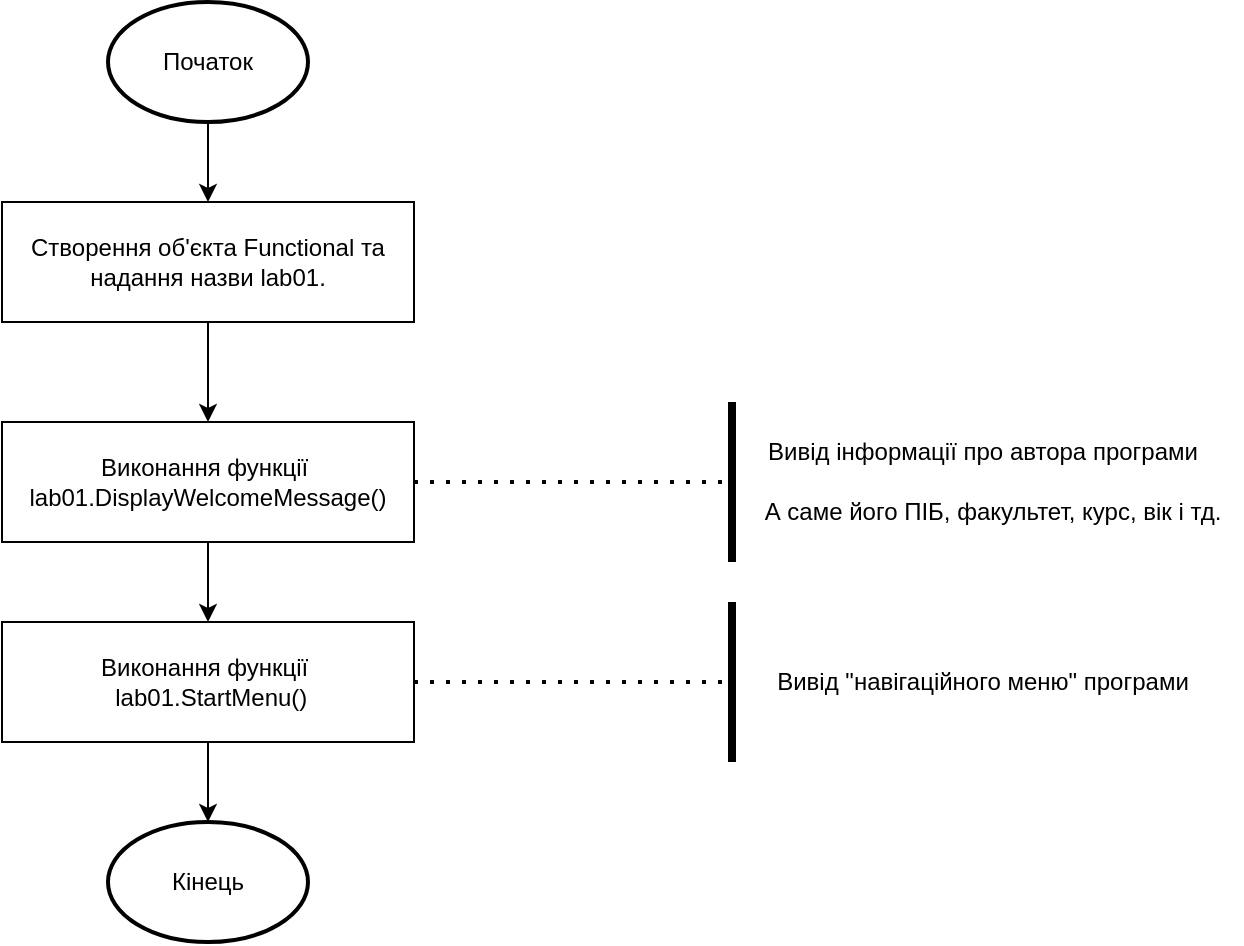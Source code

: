 <mxfile version="26.0.14" pages="8">
  <diagram name="Страница — 1" id="Zu48ZAai9BdfbrewvM5F">
    <mxGraphModel dx="1050" dy="557" grid="1" gridSize="10" guides="1" tooltips="1" connect="1" arrows="1" fold="1" page="1" pageScale="1" pageWidth="827" pageHeight="1169" math="0" shadow="0">
      <root>
        <mxCell id="0" />
        <mxCell id="1" parent="0" />
        <mxCell id="lGGNILFoe1vDGw35Swcs-2" style="edgeStyle=orthogonalEdgeStyle;rounded=0;orthogonalLoop=1;jettySize=auto;html=1;" edge="1" parent="1" source="lGGNILFoe1vDGw35Swcs-1">
          <mxGeometry relative="1" as="geometry">
            <mxPoint x="143" y="120" as="targetPoint" />
          </mxGeometry>
        </mxCell>
        <mxCell id="lGGNILFoe1vDGw35Swcs-1" value="Початок" style="strokeWidth=2;html=1;shape=mxgraph.flowchart.start_1;whiteSpace=wrap;" vertex="1" parent="1">
          <mxGeometry x="93" y="20" width="100" height="60" as="geometry" />
        </mxCell>
        <mxCell id="lGGNILFoe1vDGw35Swcs-5" style="edgeStyle=orthogonalEdgeStyle;rounded=0;orthogonalLoop=1;jettySize=auto;html=1;" edge="1" parent="1" source="lGGNILFoe1vDGw35Swcs-4">
          <mxGeometry relative="1" as="geometry">
            <mxPoint x="143" y="230" as="targetPoint" />
          </mxGeometry>
        </mxCell>
        <mxCell id="lGGNILFoe1vDGw35Swcs-4" value="Створення об&#39;єкта Functional та надання назви lab01." style="rounded=0;whiteSpace=wrap;html=1;" vertex="1" parent="1">
          <mxGeometry x="40" y="120" width="206" height="60" as="geometry" />
        </mxCell>
        <mxCell id="lGGNILFoe1vDGw35Swcs-9" style="edgeStyle=orthogonalEdgeStyle;rounded=0;orthogonalLoop=1;jettySize=auto;html=1;entryX=0.5;entryY=0;entryDx=0;entryDy=0;" edge="1" parent="1" source="lGGNILFoe1vDGw35Swcs-6" target="lGGNILFoe1vDGw35Swcs-7">
          <mxGeometry relative="1" as="geometry" />
        </mxCell>
        <mxCell id="lGGNILFoe1vDGw35Swcs-6" value="Виконання функції&amp;nbsp;&lt;div&gt;lab01.DisplayWelcomeMessage()&lt;/div&gt;" style="rounded=0;whiteSpace=wrap;html=1;" vertex="1" parent="1">
          <mxGeometry x="40" y="230" width="206" height="60" as="geometry" />
        </mxCell>
        <mxCell id="lGGNILFoe1vDGw35Swcs-15" style="edgeStyle=orthogonalEdgeStyle;rounded=0;orthogonalLoop=1;jettySize=auto;html=1;" edge="1" parent="1" source="lGGNILFoe1vDGw35Swcs-7">
          <mxGeometry relative="1" as="geometry">
            <mxPoint x="143" y="430" as="targetPoint" />
          </mxGeometry>
        </mxCell>
        <mxCell id="lGGNILFoe1vDGw35Swcs-7" value="Виконання функції&amp;nbsp;&lt;div&gt;&amp;nbsp;lab01.StartMenu()&lt;/div&gt;" style="rounded=0;whiteSpace=wrap;html=1;" vertex="1" parent="1">
          <mxGeometry x="40" y="330" width="206" height="60" as="geometry" />
        </mxCell>
        <mxCell id="lGGNILFoe1vDGw35Swcs-10" value="" style="endArrow=none;dashed=1;html=1;dashPattern=1 3;strokeWidth=2;rounded=0;exitX=1;exitY=0.5;exitDx=0;exitDy=0;" edge="1" parent="1" source="lGGNILFoe1vDGw35Swcs-6">
          <mxGeometry width="50" height="50" relative="1" as="geometry">
            <mxPoint x="280" y="280" as="sourcePoint" />
            <mxPoint x="400" y="260" as="targetPoint" />
          </mxGeometry>
        </mxCell>
        <mxCell id="lGGNILFoe1vDGw35Swcs-11" value="" style="line;strokeWidth=4;direction=south;html=1;perimeter=backbonePerimeter;points=[];outlineConnect=0;" vertex="1" parent="1">
          <mxGeometry x="400" y="220" width="10" height="80" as="geometry" />
        </mxCell>
        <mxCell id="lGGNILFoe1vDGw35Swcs-12" value="Вивід інформації про автора програми" style="text;html=1;align=center;verticalAlign=middle;resizable=0;points=[];autosize=1;strokeColor=none;fillColor=none;" vertex="1" parent="1">
          <mxGeometry x="410" y="230" width="240" height="30" as="geometry" />
        </mxCell>
        <mxCell id="lGGNILFoe1vDGw35Swcs-13" value="А саме його ПІБ, факультет, курс, вік і тд." style="text;html=1;align=center;verticalAlign=middle;resizable=0;points=[];autosize=1;strokeColor=none;fillColor=none;" vertex="1" parent="1">
          <mxGeometry x="410" y="260" width="250" height="30" as="geometry" />
        </mxCell>
        <mxCell id="lGGNILFoe1vDGw35Swcs-16" value="Кінець" style="strokeWidth=2;html=1;shape=mxgraph.flowchart.start_1;whiteSpace=wrap;" vertex="1" parent="1">
          <mxGeometry x="93" y="430" width="100" height="60" as="geometry" />
        </mxCell>
        <mxCell id="lGGNILFoe1vDGw35Swcs-17" value="" style="line;strokeWidth=4;direction=south;html=1;perimeter=backbonePerimeter;points=[];outlineConnect=0;" vertex="1" parent="1">
          <mxGeometry x="400" y="320" width="10" height="80" as="geometry" />
        </mxCell>
        <mxCell id="lGGNILFoe1vDGw35Swcs-18" value="Вивід &quot;навігаційного меню&quot; програми" style="text;html=1;align=center;verticalAlign=middle;resizable=0;points=[];autosize=1;strokeColor=none;fillColor=none;" vertex="1" parent="1">
          <mxGeometry x="415" y="345" width="230" height="30" as="geometry" />
        </mxCell>
        <mxCell id="lGGNILFoe1vDGw35Swcs-20" value="" style="endArrow=none;dashed=1;html=1;dashPattern=1 3;strokeWidth=2;rounded=0;exitX=1;exitY=0.5;exitDx=0;exitDy=0;" edge="1" parent="1">
          <mxGeometry width="50" height="50" relative="1" as="geometry">
            <mxPoint x="246" y="360" as="sourcePoint" />
            <mxPoint x="400" y="360" as="targetPoint" />
          </mxGeometry>
        </mxCell>
      </root>
    </mxGraphModel>
  </diagram>
  <diagram id="cX4ExHEsqAzYyZzgWhDp" name="Страница — 2">
    <mxGraphModel dx="2625" dy="1393" grid="1" gridSize="10" guides="1" tooltips="1" connect="1" arrows="1" fold="1" page="1" pageScale="1" pageWidth="3000" pageHeight="1500" math="0" shadow="0">
      <root>
        <mxCell id="0" />
        <mxCell id="1" parent="0" />
        <mxCell id="lVYfHqsQWUAfpo9szuLs-5" style="edgeStyle=orthogonalEdgeStyle;rounded=0;orthogonalLoop=1;jettySize=auto;html=1;entryX=0.5;entryY=0;entryDx=0;entryDy=0;" edge="1" parent="1" source="4st6cCQSV3dxc0QWh0t3-1" target="J8tM5vsvv0FP3dzao4dx-1">
          <mxGeometry relative="1" as="geometry" />
        </mxCell>
        <mxCell id="4st6cCQSV3dxc0QWh0t3-1" value="Початок" style="strokeWidth=2;html=1;shape=mxgraph.flowchart.start_1;whiteSpace=wrap;" vertex="1" parent="1">
          <mxGeometry x="1418" y="90" width="100" height="60" as="geometry" />
        </mxCell>
        <mxCell id="lVYfHqsQWUAfpo9szuLs-7" style="edgeStyle=orthogonalEdgeStyle;rounded=0;orthogonalLoop=1;jettySize=auto;html=1;entryX=0.5;entryY=0;entryDx=0;entryDy=0;" edge="1" parent="1" source="J8tM5vsvv0FP3dzao4dx-1">
          <mxGeometry relative="1" as="geometry">
            <mxPoint x="1468" y="290" as="targetPoint" />
          </mxGeometry>
        </mxCell>
        <mxCell id="J8tM5vsvv0FP3dzao4dx-1" value="bool isRunning = true" style="rounded=0;whiteSpace=wrap;html=1;" vertex="1" parent="1">
          <mxGeometry x="1365" y="190" width="206" height="60" as="geometry" />
        </mxCell>
        <mxCell id="lVYfHqsQWUAfpo9szuLs-1" value="" style="endArrow=none;dashed=1;html=1;dashPattern=1 3;strokeWidth=2;rounded=0;exitX=1;exitY=0.5;exitDx=0;exitDy=0;" edge="1" parent="1">
          <mxGeometry width="50" height="50" relative="1" as="geometry">
            <mxPoint x="1532" y="120" as="sourcePoint" />
            <mxPoint x="1686" y="120" as="targetPoint" />
          </mxGeometry>
        </mxCell>
        <mxCell id="lVYfHqsQWUAfpo9szuLs-2" value="" style="line;strokeWidth=4;direction=south;html=1;perimeter=backbonePerimeter;points=[];outlineConnect=0;" vertex="1" parent="1">
          <mxGeometry x="1686" y="80" width="10" height="80" as="geometry" />
        </mxCell>
        <mxCell id="lVYfHqsQWUAfpo9szuLs-3" value="Детальне виконання функції startMenu()" style="text;html=1;align=center;verticalAlign=middle;resizable=0;points=[];autosize=1;strokeColor=none;fillColor=none;" vertex="1" parent="1">
          <mxGeometry x="1691" y="105" width="250" height="30" as="geometry" />
        </mxCell>
        <mxCell id="lVYfHqsQWUAfpo9szuLs-9" style="edgeStyle=orthogonalEdgeStyle;rounded=0;orthogonalLoop=1;jettySize=auto;html=1;" edge="1" parent="1" source="lVYfHqsQWUAfpo9szuLs-8">
          <mxGeometry relative="1" as="geometry">
            <mxPoint x="1468" y="450" as="targetPoint" />
          </mxGeometry>
        </mxCell>
        <mxCell id="lVYfHqsQWUAfpo9szuLs-10" style="edgeStyle=orthogonalEdgeStyle;rounded=0;orthogonalLoop=1;jettySize=auto;html=1;entryX=1;entryY=0.5;entryDx=0;entryDy=0;entryPerimeter=0;" edge="1" parent="1" source="lVYfHqsQWUAfpo9szuLs-8" target="lVYfHqsQWUAfpo9szuLs-98">
          <mxGeometry relative="1" as="geometry">
            <mxPoint x="1585" y="355" as="targetPoint" />
            <Array as="points">
              <mxPoint x="1468" y="850" />
              <mxPoint x="2260" y="850" />
              <mxPoint x="2260" y="1190" />
            </Array>
          </mxGeometry>
        </mxCell>
        <mxCell id="lVYfHqsQWUAfpo9szuLs-8" value="isRunning == true" style="rhombus;whiteSpace=wrap;html=1;" vertex="1" parent="1">
          <mxGeometry x="1403" y="290" width="130" height="130" as="geometry" />
        </mxCell>
        <mxCell id="lVYfHqsQWUAfpo9szuLs-12" value="Ні" style="text;html=1;align=center;verticalAlign=middle;resizable=0;points=[];autosize=1;strokeColor=none;fillColor=none;" vertex="1" parent="1">
          <mxGeometry x="1533" y="320" width="30" height="30" as="geometry" />
        </mxCell>
        <mxCell id="lVYfHqsQWUAfpo9szuLs-13" value="Так" style="text;html=1;align=center;verticalAlign=middle;resizable=0;points=[];autosize=1;strokeColor=none;fillColor=none;" vertex="1" parent="1">
          <mxGeometry x="1425" y="410" width="40" height="30" as="geometry" />
        </mxCell>
        <mxCell id="lVYfHqsQWUAfpo9szuLs-16" style="edgeStyle=orthogonalEdgeStyle;rounded=0;orthogonalLoop=1;jettySize=auto;html=1;" edge="1" parent="1" source="lVYfHqsQWUAfpo9szuLs-14">
          <mxGeometry relative="1" as="geometry">
            <mxPoint x="1468.005" y="550.0" as="targetPoint" />
          </mxGeometry>
        </mxCell>
        <mxCell id="lVYfHqsQWUAfpo9szuLs-14" value="Програма просить користувача&lt;div&gt;ввести номер завдання, або 0, якщо&lt;br&gt;користувач бажає закінчити програму&amp;nbsp;&lt;/div&gt;" style="shape=parallelogram;perimeter=parallelogramPerimeter;whiteSpace=wrap;html=1;fixedSize=1;" vertex="1" parent="1">
          <mxGeometry x="1348.32" y="450" width="239.37" height="60" as="geometry" />
        </mxCell>
        <mxCell id="lVYfHqsQWUAfpo9szuLs-24" value="" style="line;strokeWidth=4;direction=south;html=1;perimeter=backbonePerimeter;points=[];outlineConnect=0;" vertex="1" parent="1">
          <mxGeometry x="1739" y="540" width="10" height="80" as="geometry" />
        </mxCell>
        <mxCell id="lVYfHqsQWUAfpo9szuLs-26" value="" style="endArrow=none;dashed=1;html=1;dashPattern=1 3;strokeWidth=2;rounded=0;exitX=1;exitY=0.5;exitDx=0;exitDy=0;" edge="1" parent="1">
          <mxGeometry width="50" height="50" relative="1" as="geometry">
            <mxPoint x="1585" y="580" as="sourcePoint" />
            <mxPoint x="1739" y="580" as="targetPoint" />
          </mxGeometry>
        </mxCell>
        <mxCell id="lVYfHqsQWUAfpo9szuLs-32" style="edgeStyle=orthogonalEdgeStyle;rounded=0;orthogonalLoop=1;jettySize=auto;html=1;" edge="1" parent="1" source="lVYfHqsQWUAfpo9szuLs-27">
          <mxGeometry relative="1" as="geometry">
            <mxPoint x="1468" y="680" as="targetPoint" />
          </mxGeometry>
        </mxCell>
        <mxCell id="lVYfHqsQWUAfpo9szuLs-27" value="int choice = ReadInt();" style="rounded=0;whiteSpace=wrap;html=1;" vertex="1" parent="1">
          <mxGeometry x="1365" y="550" width="206" height="60" as="geometry" />
        </mxCell>
        <mxCell id="lVYfHqsQWUAfpo9szuLs-30" value="Створення&amp;nbsp;зміної та&amp;nbsp;виклик ф-ції, уя кій користувач&amp;nbsp;&lt;div&gt;вводить значення для змінної&lt;/div&gt;" style="text;html=1;align=center;verticalAlign=middle;resizable=0;points=[];autosize=1;strokeWidth=3;perimeterSpacing=1;" vertex="1" parent="1">
          <mxGeometry x="1749" y="560" width="310" height="40" as="geometry" />
        </mxCell>
        <mxCell id="lVYfHqsQWUAfpo9szuLs-34" style="edgeStyle=orthogonalEdgeStyle;rounded=0;orthogonalLoop=1;jettySize=auto;html=1;entryX=0.5;entryY=0;entryDx=0;entryDy=0;" edge="1" parent="1" source="lVYfHqsQWUAfpo9szuLs-33" target="lVYfHqsQWUAfpo9szuLs-36">
          <mxGeometry relative="1" as="geometry">
            <mxPoint x="1468.01" y="800" as="targetPoint" />
            <Array as="points">
              <mxPoint x="1468.01" y="760" />
              <mxPoint x="843.01" y="760" />
            </Array>
          </mxGeometry>
        </mxCell>
        <mxCell id="lVYfHqsQWUAfpo9szuLs-41" style="edgeStyle=orthogonalEdgeStyle;rounded=0;orthogonalLoop=1;jettySize=auto;html=1;entryX=0.5;entryY=0;entryDx=0;entryDy=0;" edge="1" parent="1" source="lVYfHqsQWUAfpo9szuLs-33" target="lVYfHqsQWUAfpo9szuLs-37">
          <mxGeometry relative="1" as="geometry">
            <Array as="points">
              <mxPoint x="1468.01" y="760" />
              <mxPoint x="1093.01" y="760" />
            </Array>
          </mxGeometry>
        </mxCell>
        <mxCell id="lVYfHqsQWUAfpo9szuLs-42" style="edgeStyle=orthogonalEdgeStyle;rounded=0;orthogonalLoop=1;jettySize=auto;html=1;entryX=0.5;entryY=0;entryDx=0;entryDy=0;" edge="1" parent="1" source="lVYfHqsQWUAfpo9szuLs-33" target="lVYfHqsQWUAfpo9szuLs-38">
          <mxGeometry relative="1" as="geometry">
            <Array as="points">
              <mxPoint x="1468.01" y="760" />
              <mxPoint x="1343.01" y="760" />
            </Array>
          </mxGeometry>
        </mxCell>
        <mxCell id="lVYfHqsQWUAfpo9szuLs-43" style="edgeStyle=orthogonalEdgeStyle;rounded=0;orthogonalLoop=1;jettySize=auto;html=1;entryX=0.5;entryY=0;entryDx=0;entryDy=0;" edge="1" parent="1" source="lVYfHqsQWUAfpo9szuLs-33" target="lVYfHqsQWUAfpo9szuLs-39">
          <mxGeometry relative="1" as="geometry">
            <Array as="points">
              <mxPoint x="1468.01" y="760" />
              <mxPoint x="1593.01" y="760" />
            </Array>
          </mxGeometry>
        </mxCell>
        <mxCell id="lVYfHqsQWUAfpo9szuLs-44" style="edgeStyle=orthogonalEdgeStyle;rounded=0;orthogonalLoop=1;jettySize=auto;html=1;" edge="1" parent="1" source="lVYfHqsQWUAfpo9szuLs-33" target="lVYfHqsQWUAfpo9szuLs-40">
          <mxGeometry relative="1" as="geometry">
            <Array as="points">
              <mxPoint x="1468.01" y="760" />
              <mxPoint x="1845.01" y="760" />
            </Array>
          </mxGeometry>
        </mxCell>
        <mxCell id="lVYfHqsQWUAfpo9szuLs-58" style="edgeStyle=orthogonalEdgeStyle;rounded=0;orthogonalLoop=1;jettySize=auto;html=1;entryX=0.5;entryY=0;entryDx=0;entryDy=0;" edge="1" parent="1" source="lVYfHqsQWUAfpo9szuLs-33" target="lVYfHqsQWUAfpo9szuLs-57">
          <mxGeometry relative="1" as="geometry">
            <Array as="points">
              <mxPoint x="1468.01" y="760" />
              <mxPoint x="2093.01" y="760" />
            </Array>
          </mxGeometry>
        </mxCell>
        <mxCell id="lVYfHqsQWUAfpo9szuLs-112" style="edgeStyle=orthogonalEdgeStyle;rounded=0;orthogonalLoop=1;jettySize=auto;html=1;" edge="1" parent="1" source="lVYfHqsQWUAfpo9szuLs-33" target="lVYfHqsQWUAfpo9szuLs-108">
          <mxGeometry relative="1" as="geometry">
            <Array as="points">
              <mxPoint x="1468" y="760" />
              <mxPoint x="580" y="760" />
            </Array>
          </mxGeometry>
        </mxCell>
        <mxCell id="lVYfHqsQWUAfpo9szuLs-33" value="switch(choice)" style="rounded=0;whiteSpace=wrap;html=1;" vertex="1" parent="1">
          <mxGeometry x="1365.01" y="655" width="206" height="60" as="geometry" />
        </mxCell>
        <mxCell id="lVYfHqsQWUAfpo9szuLs-83" style="edgeStyle=orthogonalEdgeStyle;rounded=0;orthogonalLoop=1;jettySize=auto;html=1;entryX=0.5;entryY=0;entryDx=0;entryDy=0;" edge="1" parent="1" source="lVYfHqsQWUAfpo9szuLs-36" target="lVYfHqsQWUAfpo9szuLs-79">
          <mxGeometry relative="1" as="geometry">
            <Array as="points">
              <mxPoint x="843.01" y="880" />
              <mxPoint x="1468.01" y="880" />
            </Array>
          </mxGeometry>
        </mxCell>
        <mxCell id="lVYfHqsQWUAfpo9szuLs-36" value="Виклик функції:&lt;br&gt;CalculateDistance()" style="rounded=0;whiteSpace=wrap;html=1;" vertex="1" parent="1">
          <mxGeometry x="740" y="800" width="206" height="60" as="geometry" />
        </mxCell>
        <mxCell id="lVYfHqsQWUAfpo9szuLs-84" style="edgeStyle=orthogonalEdgeStyle;rounded=0;orthogonalLoop=1;jettySize=auto;html=1;entryX=0.5;entryY=0;entryDx=0;entryDy=0;" edge="1" parent="1" source="lVYfHqsQWUAfpo9szuLs-37" target="lVYfHqsQWUAfpo9szuLs-79">
          <mxGeometry relative="1" as="geometry">
            <Array as="points">
              <mxPoint x="1093.01" y="880" />
              <mxPoint x="1468.01" y="880" />
            </Array>
          </mxGeometry>
        </mxCell>
        <mxCell id="lVYfHqsQWUAfpo9szuLs-37" value="Виклик функції:&lt;br&gt;ComputeExpression()" style="rounded=0;whiteSpace=wrap;html=1;" vertex="1" parent="1">
          <mxGeometry x="989.99" y="800" width="206" height="60" as="geometry" />
        </mxCell>
        <mxCell id="lVYfHqsQWUAfpo9szuLs-85" style="edgeStyle=orthogonalEdgeStyle;rounded=0;orthogonalLoop=1;jettySize=auto;html=1;entryX=0.5;entryY=0;entryDx=0;entryDy=0;" edge="1" parent="1" source="lVYfHqsQWUAfpo9szuLs-38" target="lVYfHqsQWUAfpo9szuLs-79">
          <mxGeometry relative="1" as="geometry">
            <Array as="points">
              <mxPoint x="1343.01" y="880" />
              <mxPoint x="1468.01" y="880" />
            </Array>
          </mxGeometry>
        </mxCell>
        <mxCell id="lVYfHqsQWUAfpo9szuLs-38" value="Виклик функції:&lt;br&gt;CalculateFunctionValue()" style="rounded=0;whiteSpace=wrap;html=1;" vertex="1" parent="1">
          <mxGeometry x="1239.99" y="800" width="206" height="60" as="geometry" />
        </mxCell>
        <mxCell id="lVYfHqsQWUAfpo9szuLs-86" style="edgeStyle=orthogonalEdgeStyle;rounded=0;orthogonalLoop=1;jettySize=auto;html=1;entryX=0.5;entryY=0;entryDx=0;entryDy=0;" edge="1" parent="1" source="lVYfHqsQWUAfpo9szuLs-39" target="lVYfHqsQWUAfpo9szuLs-79">
          <mxGeometry relative="1" as="geometry">
            <Array as="points">
              <mxPoint x="1593.01" y="880" />
              <mxPoint x="1468.01" y="880" />
            </Array>
          </mxGeometry>
        </mxCell>
        <mxCell id="lVYfHqsQWUAfpo9szuLs-39" value="Виклик функції:&lt;br&gt;GetMonthNumber()" style="rounded=0;whiteSpace=wrap;html=1;" vertex="1" parent="1">
          <mxGeometry x="1489.99" y="800" width="206" height="60" as="geometry" />
        </mxCell>
        <mxCell id="lVYfHqsQWUAfpo9szuLs-87" style="edgeStyle=orthogonalEdgeStyle;rounded=0;orthogonalLoop=1;jettySize=auto;html=1;entryX=0.5;entryY=0;entryDx=0;entryDy=0;" edge="1" parent="1" source="lVYfHqsQWUAfpo9szuLs-40" target="lVYfHqsQWUAfpo9szuLs-79">
          <mxGeometry relative="1" as="geometry">
            <Array as="points">
              <mxPoint x="1843.01" y="880" />
              <mxPoint x="1468.01" y="880" />
            </Array>
          </mxGeometry>
        </mxCell>
        <mxCell id="lVYfHqsQWUAfpo9szuLs-40" value="Виклик функції:&lt;br&gt;ComputeSeriesSum()" style="rounded=0;whiteSpace=wrap;html=1;" vertex="1" parent="1">
          <mxGeometry x="1739.99" y="800" width="206" height="60" as="geometry" />
        </mxCell>
        <mxCell id="lVYfHqsQWUAfpo9szuLs-47" value="" style="endArrow=none;dashed=1;html=1;dashPattern=1 3;strokeWidth=2;rounded=0;exitX=0.172;exitY=-0.035;exitDx=0;exitDy=0;exitPerimeter=0;" edge="1" parent="1" source="lVYfHqsQWUAfpo9szuLs-36">
          <mxGeometry width="50" height="50" relative="1" as="geometry">
            <mxPoint x="1188.32" y="720" as="sourcePoint" />
            <mxPoint x="775.01" y="720" as="targetPoint" />
          </mxGeometry>
        </mxCell>
        <mxCell id="lVYfHqsQWUAfpo9szuLs-48" value="" style="line;strokeWidth=4;direction=south;html=1;perimeter=backbonePerimeter;points=[];outlineConnect=0;rotation=90;" vertex="1" parent="1">
          <mxGeometry x="770.01" y="680" width="10" height="80" as="geometry" />
        </mxCell>
        <mxCell id="lVYfHqsQWUAfpo9szuLs-49" value="case 1" style="text;html=1;align=center;verticalAlign=middle;resizable=0;points=[];autosize=1;strokeColor=none;fillColor=none;" vertex="1" parent="1">
          <mxGeometry x="745.01" y="685" width="60" height="30" as="geometry" />
        </mxCell>
        <mxCell id="lVYfHqsQWUAfpo9szuLs-50" value="" style="endArrow=none;dashed=1;html=1;dashPattern=1 3;strokeWidth=2;rounded=0;exitX=0.172;exitY=-0.035;exitDx=0;exitDy=0;exitPerimeter=0;" edge="1" parent="1">
          <mxGeometry width="50" height="50" relative="1" as="geometry">
            <mxPoint x="1032.01" y="800" as="sourcePoint" />
            <mxPoint x="1032.01" y="722" as="targetPoint" />
          </mxGeometry>
        </mxCell>
        <mxCell id="lVYfHqsQWUAfpo9szuLs-51" value="" style="line;strokeWidth=4;direction=south;html=1;perimeter=backbonePerimeter;points=[];outlineConnect=0;rotation=90;" vertex="1" parent="1">
          <mxGeometry x="1030.01" y="682" width="10" height="80" as="geometry" />
        </mxCell>
        <mxCell id="lVYfHqsQWUAfpo9szuLs-52" value="case 2" style="text;html=1;align=center;verticalAlign=middle;resizable=0;points=[];autosize=1;strokeColor=none;fillColor=none;" vertex="1" parent="1">
          <mxGeometry x="1005.01" y="687" width="60" height="30" as="geometry" />
        </mxCell>
        <mxCell id="lVYfHqsQWUAfpo9szuLs-104" style="edgeStyle=orthogonalEdgeStyle;rounded=0;orthogonalLoop=1;jettySize=auto;html=1;entryX=1;entryY=0.5;entryDx=0;entryDy=0;entryPerimeter=0;" edge="1" parent="1" source="lVYfHqsQWUAfpo9szuLs-57" target="lVYfHqsQWUAfpo9szuLs-98">
          <mxGeometry relative="1" as="geometry">
            <mxPoint x="2085.01" y="1280" as="targetPoint" />
            <Array as="points">
              <mxPoint x="2093" y="1190" />
            </Array>
          </mxGeometry>
        </mxCell>
        <mxCell id="lVYfHqsQWUAfpo9szuLs-57" value="isRunning = false" style="rounded=0;whiteSpace=wrap;html=1;" vertex="1" parent="1">
          <mxGeometry x="1990" y="800" width="206" height="60" as="geometry" />
        </mxCell>
        <mxCell id="lVYfHqsQWUAfpo9szuLs-59" value="" style="endArrow=none;dashed=1;html=1;dashPattern=1 3;strokeWidth=2;rounded=0;exitX=0.172;exitY=-0.035;exitDx=0;exitDy=0;exitPerimeter=0;" edge="1" parent="1">
          <mxGeometry width="50" height="50" relative="1" as="geometry">
            <mxPoint x="1272.01" y="800" as="sourcePoint" />
            <mxPoint x="1272.01" y="722" as="targetPoint" />
          </mxGeometry>
        </mxCell>
        <mxCell id="lVYfHqsQWUAfpo9szuLs-60" value="" style="line;strokeWidth=4;direction=south;html=1;perimeter=backbonePerimeter;points=[];outlineConnect=0;rotation=90;" vertex="1" parent="1">
          <mxGeometry x="1270.01" y="682" width="10" height="80" as="geometry" />
        </mxCell>
        <mxCell id="lVYfHqsQWUAfpo9szuLs-61" value="case 3" style="text;html=1;align=center;verticalAlign=middle;resizable=0;points=[];autosize=1;strokeColor=none;fillColor=none;" vertex="1" parent="1">
          <mxGeometry x="1245.01" y="687" width="60" height="30" as="geometry" />
        </mxCell>
        <mxCell id="lVYfHqsQWUAfpo9szuLs-62" value="" style="endArrow=none;dashed=1;html=1;dashPattern=1 3;strokeWidth=2;rounded=0;exitX=0.172;exitY=-0.035;exitDx=0;exitDy=0;exitPerimeter=0;" edge="1" parent="1">
          <mxGeometry width="50" height="50" relative="1" as="geometry">
            <mxPoint x="1663" y="800" as="sourcePoint" />
            <mxPoint x="1663" y="722" as="targetPoint" />
          </mxGeometry>
        </mxCell>
        <mxCell id="lVYfHqsQWUAfpo9szuLs-63" value="" style="line;strokeWidth=4;direction=south;html=1;perimeter=backbonePerimeter;points=[];outlineConnect=0;rotation=90;" vertex="1" parent="1">
          <mxGeometry x="1661.0" y="682" width="10" height="80" as="geometry" />
        </mxCell>
        <mxCell id="lVYfHqsQWUAfpo9szuLs-64" value="case 4" style="text;html=1;align=center;verticalAlign=middle;resizable=0;points=[];autosize=1;strokeColor=none;fillColor=none;" vertex="1" parent="1">
          <mxGeometry x="1636" y="687" width="60" height="30" as="geometry" />
        </mxCell>
        <mxCell id="lVYfHqsQWUAfpo9szuLs-65" value="" style="endArrow=none;dashed=1;html=1;dashPattern=1 3;strokeWidth=2;rounded=0;exitX=0.172;exitY=-0.035;exitDx=0;exitDy=0;exitPerimeter=0;" edge="1" parent="1">
          <mxGeometry width="50" height="50" relative="1" as="geometry">
            <mxPoint x="1908" y="798" as="sourcePoint" />
            <mxPoint x="1908" y="720" as="targetPoint" />
          </mxGeometry>
        </mxCell>
        <mxCell id="lVYfHqsQWUAfpo9szuLs-66" value="" style="line;strokeWidth=4;direction=south;html=1;perimeter=backbonePerimeter;points=[];outlineConnect=0;rotation=90;" vertex="1" parent="1">
          <mxGeometry x="1906.0" y="680" width="10" height="80" as="geometry" />
        </mxCell>
        <mxCell id="lVYfHqsQWUAfpo9szuLs-67" value="case 5" style="text;html=1;align=center;verticalAlign=middle;resizable=0;points=[];autosize=1;strokeColor=none;fillColor=none;" vertex="1" parent="1">
          <mxGeometry x="1881" y="685" width="60" height="30" as="geometry" />
        </mxCell>
        <mxCell id="lVYfHqsQWUAfpo9szuLs-68" value="" style="endArrow=none;dashed=1;html=1;dashPattern=1 3;strokeWidth=2;rounded=0;exitX=0.172;exitY=-0.035;exitDx=0;exitDy=0;exitPerimeter=0;" edge="1" parent="1">
          <mxGeometry width="50" height="50" relative="1" as="geometry">
            <mxPoint x="2152.01" y="798" as="sourcePoint" />
            <mxPoint x="2152.01" y="720" as="targetPoint" />
          </mxGeometry>
        </mxCell>
        <mxCell id="lVYfHqsQWUAfpo9szuLs-69" value="" style="line;strokeWidth=4;direction=south;html=1;perimeter=backbonePerimeter;points=[];outlineConnect=0;rotation=90;" vertex="1" parent="1">
          <mxGeometry x="2150.01" y="680" width="10" height="80" as="geometry" />
        </mxCell>
        <mxCell id="lVYfHqsQWUAfpo9szuLs-70" value="case 0" style="text;html=1;align=center;verticalAlign=middle;resizable=0;points=[];autosize=1;strokeColor=none;fillColor=none;" vertex="1" parent="1">
          <mxGeometry x="2125.01" y="685" width="60" height="30" as="geometry" />
        </mxCell>
        <mxCell id="lVYfHqsQWUAfpo9szuLs-90" style="edgeStyle=orthogonalEdgeStyle;rounded=0;orthogonalLoop=1;jettySize=auto;html=1;" edge="1" parent="1" source="lVYfHqsQWUAfpo9szuLs-79">
          <mxGeometry relative="1" as="geometry">
            <mxPoint x="1468.015" y="1010" as="targetPoint" />
          </mxGeometry>
        </mxCell>
        <mxCell id="lVYfHqsQWUAfpo9szuLs-79" value="Питання від програми до&amp;nbsp;&lt;div&gt;користувача,&lt;div&gt;&amp;nbsp;чи хоче він продовжити роботу.&lt;br&gt;&lt;/div&gt;&lt;/div&gt;" style="shape=parallelogram;perimeter=parallelogramPerimeter;whiteSpace=wrap;html=1;fixedSize=1;" vertex="1" parent="1">
          <mxGeometry x="1348.33" y="910" width="239.37" height="60" as="geometry" />
        </mxCell>
        <mxCell id="lVYfHqsQWUAfpo9szuLs-80" value="" style="endArrow=none;dashed=1;html=1;dashPattern=1 3;strokeWidth=2;rounded=0;exitX=1;exitY=0.5;exitDx=0;exitDy=0;" edge="1" parent="1">
          <mxGeometry width="50" height="50" relative="1" as="geometry">
            <mxPoint x="1587.7" y="940" as="sourcePoint" />
            <mxPoint x="1741.7" y="940" as="targetPoint" />
          </mxGeometry>
        </mxCell>
        <mxCell id="lVYfHqsQWUAfpo9szuLs-81" value="" style="line;strokeWidth=4;direction=south;html=1;perimeter=backbonePerimeter;points=[];outlineConnect=0;" vertex="1" parent="1">
          <mxGeometry x="1741.7" y="900" width="10" height="80" as="geometry" />
        </mxCell>
        <mxCell id="lVYfHqsQWUAfpo9szuLs-82" value="Просить ввести &#39;y&#39; - якщо так ,&lt;br&gt;&#39;n&#39; - якщо ні" style="text;html=1;align=center;verticalAlign=middle;resizable=0;points=[];autosize=1;strokeWidth=3;perimeterSpacing=1;" vertex="1" parent="1">
          <mxGeometry x="1765.01" y="920" width="190" height="40" as="geometry" />
        </mxCell>
        <mxCell id="lVYfHqsQWUAfpo9szuLs-97" style="edgeStyle=orthogonalEdgeStyle;rounded=0;orthogonalLoop=1;jettySize=auto;html=1;" edge="1" parent="1" source="lVYfHqsQWUAfpo9szuLs-92">
          <mxGeometry relative="1" as="geometry">
            <mxPoint x="1468" y="270" as="targetPoint" />
            <Array as="points">
              <mxPoint x="310" y="1040" />
              <mxPoint x="310" y="270" />
            </Array>
          </mxGeometry>
        </mxCell>
        <mxCell id="lVYfHqsQWUAfpo9szuLs-92" value="Користувач вводить дані" style="shape=parallelogram;perimeter=parallelogramPerimeter;whiteSpace=wrap;html=1;fixedSize=1;" vertex="1" parent="1">
          <mxGeometry x="1348.31" y="1010" width="239.37" height="60" as="geometry" />
        </mxCell>
        <mxCell id="lVYfHqsQWUAfpo9szuLs-93" value="А саме викнується такий рядок коду&lt;br&gt;&quot;isRunning = Console.ReadLine()?.ToLower() == &quot;y&quot;;&quot;" style="text;html=1;align=center;verticalAlign=middle;resizable=0;points=[];autosize=1;strokeWidth=3;perimeterSpacing=1;" vertex="1" parent="1">
          <mxGeometry x="1739" y="1020" width="310" height="40" as="geometry" />
        </mxCell>
        <mxCell id="lVYfHqsQWUAfpo9szuLs-94" value="" style="line;strokeWidth=4;direction=south;html=1;perimeter=backbonePerimeter;points=[];outlineConnect=0;" vertex="1" parent="1">
          <mxGeometry x="1732.68" y="1000" width="10" height="80" as="geometry" />
        </mxCell>
        <mxCell id="lVYfHqsQWUAfpo9szuLs-95" value="" style="endArrow=none;dashed=1;html=1;dashPattern=1 3;strokeWidth=2;rounded=0;exitX=1;exitY=0.5;exitDx=0;exitDy=0;" edge="1" parent="1">
          <mxGeometry width="50" height="50" relative="1" as="geometry">
            <mxPoint x="1578.68" y="1040" as="sourcePoint" />
            <mxPoint x="1732.68" y="1040" as="targetPoint" />
          </mxGeometry>
        </mxCell>
        <mxCell id="lVYfHqsQWUAfpo9szuLs-98" value="Кінець" style="strokeWidth=2;html=1;shape=mxgraph.flowchart.start_1;whiteSpace=wrap;" vertex="1" parent="1">
          <mxGeometry x="1417.99" y="1160" width="100" height="60" as="geometry" />
        </mxCell>
        <mxCell id="lVYfHqsQWUAfpo9szuLs-113" style="edgeStyle=orthogonalEdgeStyle;rounded=0;orthogonalLoop=1;jettySize=auto;html=1;" edge="1" parent="1">
          <mxGeometry relative="1" as="geometry">
            <mxPoint x="1470" y="270" as="targetPoint" />
            <mxPoint x="468.14" y="821.43" as="sourcePoint" />
            <Array as="points">
              <mxPoint x="388" y="821" />
              <mxPoint x="388" y="270" />
            </Array>
          </mxGeometry>
        </mxCell>
        <mxCell id="lVYfHqsQWUAfpo9szuLs-108" value="Повідомлення про те, що був&amp;nbsp;&lt;div&gt;некоректний вибір, та пропозиція спробувати ще раз вести дані&lt;/div&gt;" style="shape=parallelogram;perimeter=parallelogramPerimeter;whiteSpace=wrap;html=1;fixedSize=1;" vertex="1" parent="1">
          <mxGeometry x="460" y="800" width="239.37" height="60" as="geometry" />
        </mxCell>
        <mxCell id="lVYfHqsQWUAfpo9szuLs-109" value="" style="endArrow=none;dashed=1;html=1;dashPattern=1 3;strokeWidth=2;rounded=0;exitX=0.172;exitY=-0.035;exitDx=0;exitDy=0;exitPerimeter=0;" edge="1" parent="1">
          <mxGeometry width="50" height="50" relative="1" as="geometry">
            <mxPoint x="517.0" y="809" as="sourcePoint" />
            <mxPoint x="517.0" y="731" as="targetPoint" />
          </mxGeometry>
        </mxCell>
        <mxCell id="lVYfHqsQWUAfpo9szuLs-110" value="" style="line;strokeWidth=4;direction=south;html=1;perimeter=backbonePerimeter;points=[];outlineConnect=0;rotation=90;" vertex="1" parent="1">
          <mxGeometry x="515.0" y="691" width="10" height="80" as="geometry" />
        </mxCell>
        <mxCell id="lVYfHqsQWUAfpo9szuLs-111" value="default" style="text;html=1;align=center;verticalAlign=middle;resizable=0;points=[];autosize=1;strokeColor=none;fillColor=none;" vertex="1" parent="1">
          <mxGeometry x="490.0" y="696" width="60" height="30" as="geometry" />
        </mxCell>
        <mxCell id="lVYfHqsQWUAfpo9szuLs-115" style="edgeStyle=orthogonalEdgeStyle;rounded=0;orthogonalLoop=1;jettySize=auto;html=1;entryX=1;entryY=0.5;entryDx=0;entryDy=0;entryPerimeter=0;" edge="1" parent="1" source="lVYfHqsQWUAfpo9szuLs-8" target="lVYfHqsQWUAfpo9szuLs-98">
          <mxGeometry relative="1" as="geometry">
            <Array as="points">
              <mxPoint x="2290" y="355" />
              <mxPoint x="2290" y="1190" />
            </Array>
          </mxGeometry>
        </mxCell>
      </root>
    </mxGraphModel>
  </diagram>
  <diagram id="36w9Uja12ZVVZauWHgwb" name="Страница — 3">
    <mxGraphModel dx="1235" dy="655" grid="1" gridSize="10" guides="1" tooltips="1" connect="1" arrows="1" fold="1" page="1" pageScale="1" pageWidth="3000" pageHeight="1500" math="0" shadow="0">
      <root>
        <mxCell id="0" />
        <mxCell id="1" parent="0" />
        <mxCell id="7YepaFZ53bE-l2j2bI5i-1" style="edgeStyle=orthogonalEdgeStyle;rounded=0;orthogonalLoop=1;jettySize=auto;html=1;" edge="1" parent="1" source="7YepaFZ53bE-l2j2bI5i-2">
          <mxGeometry relative="1" as="geometry">
            <mxPoint x="663" y="180" as="targetPoint" />
          </mxGeometry>
        </mxCell>
        <mxCell id="7YepaFZ53bE-l2j2bI5i-2" value="Початок" style="strokeWidth=2;html=1;shape=mxgraph.flowchart.start_1;whiteSpace=wrap;" vertex="1" parent="1">
          <mxGeometry x="613" y="80" width="100" height="60" as="geometry" />
        </mxCell>
        <mxCell id="7YepaFZ53bE-l2j2bI5i-3" style="edgeStyle=orthogonalEdgeStyle;rounded=0;orthogonalLoop=1;jettySize=auto;html=1;" edge="1" parent="1">
          <mxGeometry relative="1" as="geometry">
            <mxPoint x="663" y="290" as="targetPoint" />
            <mxPoint x="663" y="240" as="sourcePoint" />
          </mxGeometry>
        </mxCell>
        <mxCell id="7YepaFZ53bE-l2j2bI5i-5" style="edgeStyle=orthogonalEdgeStyle;rounded=0;orthogonalLoop=1;jettySize=auto;html=1;entryX=0.5;entryY=0;entryDx=0;entryDy=0;" edge="1" parent="1" source="7YepaFZ53bE-l2j2bI5i-6" target="7YepaFZ53bE-l2j2bI5i-8">
          <mxGeometry relative="1" as="geometry" />
        </mxCell>
        <mxCell id="7YepaFZ53bE-l2j2bI5i-6" value="&lt;br&gt;&lt;div&gt;double a = ReadDouble(&quot;Введiть a (прискорення &#39;м/с²&#39;): &quot;);&lt;/div&gt;" style="rounded=0;whiteSpace=wrap;html=1;" vertex="1" parent="1">
          <mxGeometry x="560" y="290" width="206" height="60" as="geometry" />
        </mxCell>
        <mxCell id="7YepaFZ53bE-l2j2bI5i-7" style="edgeStyle=orthogonalEdgeStyle;rounded=0;orthogonalLoop=1;jettySize=auto;html=1;" edge="1" parent="1" source="7YepaFZ53bE-l2j2bI5i-8">
          <mxGeometry relative="1" as="geometry">
            <mxPoint x="663" y="490" as="targetPoint" />
          </mxGeometry>
        </mxCell>
        <mxCell id="7YepaFZ53bE-l2j2bI5i-8" value="&amp;nbsp; double t = ReadDouble(&quot;Введiть t (час &#39;с&#39;): &quot;);" style="rounded=0;whiteSpace=wrap;html=1;" vertex="1" parent="1">
          <mxGeometry x="560" y="390" width="206" height="60" as="geometry" />
        </mxCell>
        <mxCell id="7YepaFZ53bE-l2j2bI5i-9" value="" style="endArrow=none;dashed=1;html=1;dashPattern=1 3;strokeWidth=2;rounded=0;exitX=1;exitY=0.5;exitDx=0;exitDy=0;" edge="1" parent="1" source="7YepaFZ53bE-l2j2bI5i-6">
          <mxGeometry width="50" height="50" relative="1" as="geometry">
            <mxPoint x="800" y="340" as="sourcePoint" />
            <mxPoint x="920" y="320" as="targetPoint" />
          </mxGeometry>
        </mxCell>
        <mxCell id="7YepaFZ53bE-l2j2bI5i-10" value="" style="line;strokeWidth=4;direction=south;html=1;perimeter=backbonePerimeter;points=[];outlineConnect=0;" vertex="1" parent="1">
          <mxGeometry x="920" y="280" width="10" height="80" as="geometry" />
        </mxCell>
        <mxCell id="7YepaFZ53bE-l2j2bI5i-11" value="Виконання ф-ції із переданим&amp;nbsp;&lt;div&gt;аргументом&lt;span style=&quot;background-color: transparent; color: light-dark(rgb(0, 0, 0), rgb(255, 255, 255));&quot;&gt;(Введiть a (прискорення &#39;м/с²)&lt;/span&gt;&lt;/div&gt;" style="text;html=1;align=center;verticalAlign=middle;resizable=0;points=[];autosize=1;strokeColor=none;fillColor=none;" vertex="1" parent="1">
          <mxGeometry x="925" y="280" width="250" height="40" as="geometry" />
        </mxCell>
        <mxCell id="7YepaFZ53bE-l2j2bI5i-13" value="Кінець" style="strokeWidth=2;html=1;shape=mxgraph.flowchart.start_1;whiteSpace=wrap;" vertex="1" parent="1">
          <mxGeometry x="613" y="680" width="100" height="60" as="geometry" />
        </mxCell>
        <mxCell id="7YepaFZ53bE-l2j2bI5i-14" value="" style="line;strokeWidth=4;direction=south;html=1;perimeter=backbonePerimeter;points=[];outlineConnect=0;" vertex="1" parent="1">
          <mxGeometry x="920" y="380" width="10" height="80" as="geometry" />
        </mxCell>
        <mxCell id="7YepaFZ53bE-l2j2bI5i-16" value="" style="endArrow=none;dashed=1;html=1;dashPattern=1 3;strokeWidth=2;rounded=0;exitX=1;exitY=0.5;exitDx=0;exitDy=0;" edge="1" parent="1">
          <mxGeometry width="50" height="50" relative="1" as="geometry">
            <mxPoint x="766" y="420" as="sourcePoint" />
            <mxPoint x="920" y="420" as="targetPoint" />
          </mxGeometry>
        </mxCell>
        <mxCell id="pDLcNKIgGOUY5qib3a2k-1" value="" style="endArrow=none;dashed=1;html=1;dashPattern=1 3;strokeWidth=2;rounded=0;exitX=1;exitY=0.5;exitDx=0;exitDy=0;" edge="1" parent="1">
          <mxGeometry width="50" height="50" relative="1" as="geometry">
            <mxPoint x="740" y="110" as="sourcePoint" />
            <mxPoint x="894" y="110" as="targetPoint" />
          </mxGeometry>
        </mxCell>
        <mxCell id="pDLcNKIgGOUY5qib3a2k-2" value="" style="line;strokeWidth=4;direction=south;html=1;perimeter=backbonePerimeter;points=[];outlineConnect=0;" vertex="1" parent="1">
          <mxGeometry x="894" y="70" width="10" height="80" as="geometry" />
        </mxCell>
        <mxCell id="pDLcNKIgGOUY5qib3a2k-3" value="Детальне виконання функції CalculateDistance())" style="text;html=1;align=center;verticalAlign=middle;resizable=0;points=[];autosize=1;strokeColor=none;fillColor=none;" vertex="1" parent="1">
          <mxGeometry x="920" y="95" width="290" height="30" as="geometry" />
        </mxCell>
        <mxCell id="b9Bl0yqZRgEZ8VbshKXb-1" value="Вивід умови завдання" style="shape=parallelogram;perimeter=parallelogramPerimeter;whiteSpace=wrap;html=1;fixedSize=1;" vertex="1" parent="1">
          <mxGeometry x="543.32" y="180" width="239.37" height="60" as="geometry" />
        </mxCell>
        <mxCell id="b9Bl0yqZRgEZ8VbshKXb-2" value="Користувач вводить дані в&amp;nbsp;&lt;div&gt;середині цієї функції(ReadDouble)&lt;/div&gt;" style="text;html=1;align=center;verticalAlign=middle;resizable=0;points=[];autosize=1;strokeColor=none;fillColor=none;" vertex="1" parent="1">
          <mxGeometry x="940" y="320" width="210" height="40" as="geometry" />
        </mxCell>
        <mxCell id="b9Bl0yqZRgEZ8VbshKXb-4" value="Виконання ф-ції із переданим&amp;nbsp;&lt;div&gt;аргументом&lt;span style=&quot;background-color: transparent; color: light-dark(rgb(0, 0, 0), rgb(255, 255, 255));&quot;&gt;(&lt;/span&gt;&lt;span style=&quot;text-wrap-mode: wrap;&quot;&gt;Введiть t (час &#39;с&#39;):&amp;nbsp;&lt;/span&gt;&lt;span style=&quot;background-color: transparent; color: light-dark(rgb(0, 0, 0), rgb(255, 255, 255));&quot;&gt;)&lt;/span&gt;&lt;/div&gt;" style="text;html=1;align=center;verticalAlign=middle;resizable=0;points=[];autosize=1;strokeColor=none;fillColor=none;" vertex="1" parent="1">
          <mxGeometry x="950" y="380" width="200" height="40" as="geometry" />
        </mxCell>
        <mxCell id="b9Bl0yqZRgEZ8VbshKXb-5" value="Користувач вводить дані в&amp;nbsp;&lt;div&gt;середині цієї функції(ReadDouble)&lt;/div&gt;" style="text;html=1;align=center;verticalAlign=middle;resizable=0;points=[];autosize=1;strokeColor=none;fillColor=none;" vertex="1" parent="1">
          <mxGeometry x="945" y="420" width="210" height="40" as="geometry" />
        </mxCell>
        <mxCell id="b9Bl0yqZRgEZ8VbshKXb-12" style="edgeStyle=orthogonalEdgeStyle;rounded=0;orthogonalLoop=1;jettySize=auto;html=1;entryX=0.5;entryY=0;entryDx=0;entryDy=0;" edge="1" parent="1" source="b9Bl0yqZRgEZ8VbshKXb-6" target="b9Bl0yqZRgEZ8VbshKXb-11">
          <mxGeometry relative="1" as="geometry" />
        </mxCell>
        <mxCell id="b9Bl0yqZRgEZ8VbshKXb-6" value="double S = 0.5 * a * Math.Pow(t, 2);" style="rounded=0;whiteSpace=wrap;html=1;" vertex="1" parent="1">
          <mxGeometry x="560" y="490" width="206" height="60" as="geometry" />
        </mxCell>
        <mxCell id="b9Bl0yqZRgEZ8VbshKXb-7" value="" style="line;strokeWidth=4;direction=south;html=1;perimeter=backbonePerimeter;points=[];outlineConnect=0;" vertex="1" parent="1">
          <mxGeometry x="910" y="480" width="10" height="80" as="geometry" />
        </mxCell>
        <mxCell id="b9Bl0yqZRgEZ8VbshKXb-8" value="" style="endArrow=none;dashed=1;html=1;dashPattern=1 3;strokeWidth=2;rounded=0;exitX=1;exitY=0.5;exitDx=0;exitDy=0;" edge="1" parent="1">
          <mxGeometry width="50" height="50" relative="1" as="geometry">
            <mxPoint x="756" y="520" as="sourcePoint" />
            <mxPoint x="910" y="520" as="targetPoint" />
          </mxGeometry>
        </mxCell>
        <mxCell id="b9Bl0yqZRgEZ8VbshKXb-9" value="Обрахунок відстанні за формулою" style="text;html=1;align=center;verticalAlign=middle;resizable=0;points=[];autosize=1;strokeColor=none;fillColor=none;" vertex="1" parent="1">
          <mxGeometry x="925" y="505" width="220" height="30" as="geometry" />
        </mxCell>
        <mxCell id="b9Bl0yqZRgEZ8VbshKXb-11" value="Вивід результату" style="shape=parallelogram;perimeter=parallelogramPerimeter;whiteSpace=wrap;html=1;fixedSize=1;" vertex="1" parent="1">
          <mxGeometry x="543.32" y="580" width="239.37" height="60" as="geometry" />
        </mxCell>
        <mxCell id="b9Bl0yqZRgEZ8VbshKXb-13" style="edgeStyle=orthogonalEdgeStyle;rounded=0;orthogonalLoop=1;jettySize=auto;html=1;entryX=0.5;entryY=0;entryDx=0;entryDy=0;entryPerimeter=0;" edge="1" parent="1" source="b9Bl0yqZRgEZ8VbshKXb-11" target="7YepaFZ53bE-l2j2bI5i-13">
          <mxGeometry relative="1" as="geometry" />
        </mxCell>
      </root>
    </mxGraphModel>
  </diagram>
  <diagram id="qji1RW4Uzz1a5l5EH1KR" name="Страница — 4">
    <mxGraphModel dx="1500" dy="796" grid="1" gridSize="10" guides="1" tooltips="1" connect="1" arrows="1" fold="1" page="1" pageScale="1" pageWidth="3000" pageHeight="1500" math="0" shadow="0">
      <root>
        <mxCell id="0" />
        <mxCell id="1" parent="0" />
        <mxCell id="_ikoy1i0SWCk7O2dlbuG-1" style="edgeStyle=orthogonalEdgeStyle;rounded=0;orthogonalLoop=1;jettySize=auto;html=1;" edge="1" parent="1" source="_ikoy1i0SWCk7O2dlbuG-2">
          <mxGeometry relative="1" as="geometry">
            <mxPoint x="663" y="180" as="targetPoint" />
          </mxGeometry>
        </mxCell>
        <mxCell id="_ikoy1i0SWCk7O2dlbuG-2" value="Початок" style="strokeWidth=2;html=1;shape=mxgraph.flowchart.start_1;whiteSpace=wrap;" vertex="1" parent="1">
          <mxGeometry x="613" y="80" width="100" height="60" as="geometry" />
        </mxCell>
        <mxCell id="_ikoy1i0SWCk7O2dlbuG-3" style="edgeStyle=orthogonalEdgeStyle;rounded=0;orthogonalLoop=1;jettySize=auto;html=1;" edge="1" parent="1">
          <mxGeometry relative="1" as="geometry">
            <mxPoint x="663" y="290" as="targetPoint" />
            <mxPoint x="663" y="240" as="sourcePoint" />
          </mxGeometry>
        </mxCell>
        <mxCell id="_ikoy1i0SWCk7O2dlbuG-4" style="edgeStyle=orthogonalEdgeStyle;rounded=0;orthogonalLoop=1;jettySize=auto;html=1;entryX=0.5;entryY=0;entryDx=0;entryDy=0;" edge="1" parent="1" source="_ikoy1i0SWCk7O2dlbuG-5" target="_ikoy1i0SWCk7O2dlbuG-7">
          <mxGeometry relative="1" as="geometry" />
        </mxCell>
        <mxCell id="_ikoy1i0SWCk7O2dlbuG-5" value="double a = ReadDouble(&quot;Введiть значення для a: &quot;);" style="rounded=0;whiteSpace=wrap;html=1;" vertex="1" parent="1">
          <mxGeometry x="560" y="290" width="206" height="60" as="geometry" />
        </mxCell>
        <mxCell id="_ikoy1i0SWCk7O2dlbuG-6" style="edgeStyle=orthogonalEdgeStyle;rounded=0;orthogonalLoop=1;jettySize=auto;html=1;" edge="1" parent="1" source="_ikoy1i0SWCk7O2dlbuG-7">
          <mxGeometry relative="1" as="geometry">
            <mxPoint x="663" y="490" as="targetPoint" />
          </mxGeometry>
        </mxCell>
        <mxCell id="_ikoy1i0SWCk7O2dlbuG-7" value="&amp;nbsp;double b = ReadDouble(&quot;Введiть значення для b: &quot;);" style="rounded=0;whiteSpace=wrap;html=1;" vertex="1" parent="1">
          <mxGeometry x="560" y="390" width="206" height="60" as="geometry" />
        </mxCell>
        <mxCell id="_ikoy1i0SWCk7O2dlbuG-8" value="" style="endArrow=none;dashed=1;html=1;dashPattern=1 3;strokeWidth=2;rounded=0;exitX=1;exitY=0.5;exitDx=0;exitDy=0;" edge="1" parent="1" source="_ikoy1i0SWCk7O2dlbuG-5">
          <mxGeometry width="50" height="50" relative="1" as="geometry">
            <mxPoint x="800" y="340" as="sourcePoint" />
            <mxPoint x="920" y="320" as="targetPoint" />
          </mxGeometry>
        </mxCell>
        <mxCell id="_ikoy1i0SWCk7O2dlbuG-9" value="" style="line;strokeWidth=4;direction=south;html=1;perimeter=backbonePerimeter;points=[];outlineConnect=0;" vertex="1" parent="1">
          <mxGeometry x="920" y="280" width="10" height="80" as="geometry" />
        </mxCell>
        <mxCell id="_ikoy1i0SWCk7O2dlbuG-10" value="Виконання ф-ції із переданим&amp;nbsp;&lt;div&gt;аргументом&lt;span style=&quot;background-color: transparent; color: light-dark(rgb(0, 0, 0), rgb(255, 255, 255));&quot;&gt;(&lt;/span&gt;&lt;span style=&quot;text-wrap-mode: wrap;&quot;&gt;Введiть значення для a:&lt;/span&gt;&lt;span style=&quot;background-color: transparent; color: light-dark(rgb(0, 0, 0), rgb(255, 255, 255));&quot;&gt;)&lt;/span&gt;&lt;/div&gt;" style="text;html=1;align=center;verticalAlign=middle;resizable=0;points=[];autosize=1;strokeColor=none;fillColor=none;" vertex="1" parent="1">
          <mxGeometry x="935" y="280" width="230" height="40" as="geometry" />
        </mxCell>
        <mxCell id="_ikoy1i0SWCk7O2dlbuG-11" value="Кінець" style="strokeWidth=2;html=1;shape=mxgraph.flowchart.start_1;whiteSpace=wrap;" vertex="1" parent="1">
          <mxGeometry x="613" y="680" width="100" height="60" as="geometry" />
        </mxCell>
        <mxCell id="_ikoy1i0SWCk7O2dlbuG-12" value="" style="line;strokeWidth=4;direction=south;html=1;perimeter=backbonePerimeter;points=[];outlineConnect=0;" vertex="1" parent="1">
          <mxGeometry x="920" y="380" width="10" height="80" as="geometry" />
        </mxCell>
        <mxCell id="_ikoy1i0SWCk7O2dlbuG-13" value="" style="endArrow=none;dashed=1;html=1;dashPattern=1 3;strokeWidth=2;rounded=0;exitX=1;exitY=0.5;exitDx=0;exitDy=0;" edge="1" parent="1">
          <mxGeometry width="50" height="50" relative="1" as="geometry">
            <mxPoint x="766" y="420" as="sourcePoint" />
            <mxPoint x="920" y="420" as="targetPoint" />
          </mxGeometry>
        </mxCell>
        <mxCell id="_ikoy1i0SWCk7O2dlbuG-14" value="" style="endArrow=none;dashed=1;html=1;dashPattern=1 3;strokeWidth=2;rounded=0;exitX=1;exitY=0.5;exitDx=0;exitDy=0;" edge="1" parent="1">
          <mxGeometry width="50" height="50" relative="1" as="geometry">
            <mxPoint x="740" y="110" as="sourcePoint" />
            <mxPoint x="894" y="110" as="targetPoint" />
          </mxGeometry>
        </mxCell>
        <mxCell id="_ikoy1i0SWCk7O2dlbuG-15" value="" style="line;strokeWidth=4;direction=south;html=1;perimeter=backbonePerimeter;points=[];outlineConnect=0;" vertex="1" parent="1">
          <mxGeometry x="894" y="70" width="10" height="80" as="geometry" />
        </mxCell>
        <mxCell id="_ikoy1i0SWCk7O2dlbuG-16" value="Детальне виконання функції ComputeExpression()" style="text;html=1;align=center;verticalAlign=middle;resizable=0;points=[];autosize=1;strokeColor=none;fillColor=none;" vertex="1" parent="1">
          <mxGeometry x="915" y="95" width="300" height="30" as="geometry" />
        </mxCell>
        <mxCell id="_ikoy1i0SWCk7O2dlbuG-17" value="Вивід умови завдання" style="shape=parallelogram;perimeter=parallelogramPerimeter;whiteSpace=wrap;html=1;fixedSize=1;" vertex="1" parent="1">
          <mxGeometry x="543.32" y="180" width="239.37" height="60" as="geometry" />
        </mxCell>
        <mxCell id="_ikoy1i0SWCk7O2dlbuG-18" value="Користувач вводить дані в&amp;nbsp;&lt;div&gt;середині цієї функції(ReadDouble)&lt;/div&gt;" style="text;html=1;align=center;verticalAlign=middle;resizable=0;points=[];autosize=1;strokeColor=none;fillColor=none;" vertex="1" parent="1">
          <mxGeometry x="940" y="320" width="210" height="40" as="geometry" />
        </mxCell>
        <mxCell id="_ikoy1i0SWCk7O2dlbuG-19" value="Виконання ф-ції із переданим&amp;nbsp;&lt;div&gt;аргументом&lt;span style=&quot;background-color: transparent; color: light-dark(rgb(0, 0, 0), rgb(255, 255, 255));&quot;&gt;(&lt;/span&gt;&lt;span style=&quot;text-wrap-mode: wrap;&quot;&gt;Введiть значення для b&lt;/span&gt;&lt;span style=&quot;background-color: transparent; color: light-dark(rgb(0, 0, 0), rgb(255, 255, 255));&quot;&gt;)&lt;/span&gt;&lt;/div&gt;" style="text;html=1;align=center;verticalAlign=middle;resizable=0;points=[];autosize=1;strokeColor=none;fillColor=none;" vertex="1" parent="1">
          <mxGeometry x="935" y="380" width="230" height="40" as="geometry" />
        </mxCell>
        <mxCell id="_ikoy1i0SWCk7O2dlbuG-20" value="Користувач вводить дані в&amp;nbsp;&lt;div&gt;середині цієї функції(ReadDouble)&lt;/div&gt;" style="text;html=1;align=center;verticalAlign=middle;resizable=0;points=[];autosize=1;strokeColor=none;fillColor=none;" vertex="1" parent="1">
          <mxGeometry x="945" y="420" width="210" height="40" as="geometry" />
        </mxCell>
        <mxCell id="_ikoy1i0SWCk7O2dlbuG-21" style="edgeStyle=orthogonalEdgeStyle;rounded=0;orthogonalLoop=1;jettySize=auto;html=1;entryX=0.5;entryY=0;entryDx=0;entryDy=0;" edge="1" parent="1" source="_ikoy1i0SWCk7O2dlbuG-22" target="_ikoy1i0SWCk7O2dlbuG-26">
          <mxGeometry relative="1" as="geometry" />
        </mxCell>
        <mxCell id="_ikoy1i0SWCk7O2dlbuG-22" value="double a = ..." style="rounded=0;whiteSpace=wrap;html=1;" vertex="1" parent="1">
          <mxGeometry x="560" y="490" width="206" height="60" as="geometry" />
        </mxCell>
        <mxCell id="_ikoy1i0SWCk7O2dlbuG-23" value="" style="line;strokeWidth=4;direction=south;html=1;perimeter=backbonePerimeter;points=[];outlineConnect=0;" vertex="1" parent="1">
          <mxGeometry x="910" y="480" width="10" height="80" as="geometry" />
        </mxCell>
        <mxCell id="_ikoy1i0SWCk7O2dlbuG-24" value="" style="endArrow=none;dashed=1;html=1;dashPattern=1 3;strokeWidth=2;rounded=0;exitX=1;exitY=0.5;exitDx=0;exitDy=0;" edge="1" parent="1">
          <mxGeometry width="50" height="50" relative="1" as="geometry">
            <mxPoint x="756" y="520" as="sourcePoint" />
            <mxPoint x="910" y="520" as="targetPoint" />
          </mxGeometry>
        </mxCell>
        <mxCell id="_ikoy1i0SWCk7O2dlbuG-25" value="... -&amp;gt;&amp;nbsp;&lt;span style=&quot;background-color: transparent;&quot;&gt;(Math.Pow(Math.Sin(a), 2) / (1 - Math.Sin(a))) +&lt;/span&gt;&lt;div&gt;&amp;nbsp; &amp;nbsp; &amp;nbsp; &amp;nbsp; &amp;nbsp; &amp;nbsp; &amp;nbsp; &amp;nbsp; &amp;nbsp; &amp;nbsp; &amp;nbsp; &amp;nbsp;(Math.Pow(Math.Cos(b), 2) / (1 - Math.Cos(b))) *&lt;/div&gt;&lt;div&gt;&amp;nbsp; &amp;nbsp; &amp;nbsp; &amp;nbsp; &amp;nbsp; &amp;nbsp; &amp;nbsp; &amp;nbsp; &amp;nbsp; &amp;nbsp; &amp;nbsp; &amp;nbsp;(a + b / Math.Sqrt(a - b));&lt;/div&gt;" style="text;html=1;align=center;verticalAlign=middle;resizable=0;points=[];autosize=1;strokeColor=none;fillColor=none;" vertex="1" parent="1">
          <mxGeometry x="910" y="490" width="360" height="60" as="geometry" />
        </mxCell>
        <mxCell id="_ikoy1i0SWCk7O2dlbuG-26" value="Вивід результату" style="shape=parallelogram;perimeter=parallelogramPerimeter;whiteSpace=wrap;html=1;fixedSize=1;" vertex="1" parent="1">
          <mxGeometry x="543.32" y="580" width="239.37" height="60" as="geometry" />
        </mxCell>
        <mxCell id="_ikoy1i0SWCk7O2dlbuG-27" style="edgeStyle=orthogonalEdgeStyle;rounded=0;orthogonalLoop=1;jettySize=auto;html=1;entryX=0.5;entryY=0;entryDx=0;entryDy=0;entryPerimeter=0;" edge="1" parent="1" source="_ikoy1i0SWCk7O2dlbuG-26" target="_ikoy1i0SWCk7O2dlbuG-11">
          <mxGeometry relative="1" as="geometry" />
        </mxCell>
      </root>
    </mxGraphModel>
  </diagram>
  <diagram id="aavHwY3PeGbF4aDm5qr6" name="Страница — 5">
    <mxGraphModel dx="2333" dy="1238" grid="1" gridSize="10" guides="1" tooltips="1" connect="1" arrows="1" fold="1" page="1" pageScale="1" pageWidth="3000" pageHeight="1500" math="0" shadow="0">
      <root>
        <mxCell id="0" />
        <mxCell id="1" parent="0" />
        <mxCell id="bKAXAm8qEAsIyakbVehY-1" style="edgeStyle=orthogonalEdgeStyle;rounded=0;orthogonalLoop=1;jettySize=auto;html=1;" edge="1" parent="1" source="bKAXAm8qEAsIyakbVehY-2">
          <mxGeometry relative="1" as="geometry">
            <mxPoint x="663" y="180" as="targetPoint" />
          </mxGeometry>
        </mxCell>
        <mxCell id="bKAXAm8qEAsIyakbVehY-2" value="Початок" style="strokeWidth=2;html=1;shape=mxgraph.flowchart.start_1;whiteSpace=wrap;" vertex="1" parent="1">
          <mxGeometry x="613" y="80" width="100" height="60" as="geometry" />
        </mxCell>
        <mxCell id="bKAXAm8qEAsIyakbVehY-3" style="edgeStyle=orthogonalEdgeStyle;rounded=0;orthogonalLoop=1;jettySize=auto;html=1;" edge="1" parent="1">
          <mxGeometry relative="1" as="geometry">
            <mxPoint x="663" y="290" as="targetPoint" />
            <mxPoint x="663" y="240" as="sourcePoint" />
          </mxGeometry>
        </mxCell>
        <mxCell id="bKAXAm8qEAsIyakbVehY-4" style="edgeStyle=orthogonalEdgeStyle;rounded=0;orthogonalLoop=1;jettySize=auto;html=1;entryX=0.5;entryY=0;entryDx=0;entryDy=0;" edge="1" parent="1" source="bKAXAm8qEAsIyakbVehY-5" target="bKAXAm8qEAsIyakbVehY-7">
          <mxGeometry relative="1" as="geometry" />
        </mxCell>
        <mxCell id="bKAXAm8qEAsIyakbVehY-5" value="double a = ReadDouble(&quot;Введiть a: &quot;);" style="rounded=0;whiteSpace=wrap;html=1;" vertex="1" parent="1">
          <mxGeometry x="560" y="290" width="206" height="60" as="geometry" />
        </mxCell>
        <mxCell id="bKAXAm8qEAsIyakbVehY-6" style="edgeStyle=orthogonalEdgeStyle;rounded=0;orthogonalLoop=1;jettySize=auto;html=1;" edge="1" parent="1" source="bKAXAm8qEAsIyakbVehY-7">
          <mxGeometry relative="1" as="geometry">
            <mxPoint x="663" y="490" as="targetPoint" />
          </mxGeometry>
        </mxCell>
        <mxCell id="bKAXAm8qEAsIyakbVehY-7" value="double b = ReadDouble(&quot;Введiть b: &quot;);" style="rounded=0;whiteSpace=wrap;html=1;" vertex="1" parent="1">
          <mxGeometry x="560" y="390" width="206" height="60" as="geometry" />
        </mxCell>
        <mxCell id="bKAXAm8qEAsIyakbVehY-8" value="" style="endArrow=none;dashed=1;html=1;dashPattern=1 3;strokeWidth=2;rounded=0;exitX=1;exitY=0.5;exitDx=0;exitDy=0;" edge="1" parent="1" source="bKAXAm8qEAsIyakbVehY-5">
          <mxGeometry width="50" height="50" relative="1" as="geometry">
            <mxPoint x="800" y="340" as="sourcePoint" />
            <mxPoint x="920" y="320" as="targetPoint" />
          </mxGeometry>
        </mxCell>
        <mxCell id="bKAXAm8qEAsIyakbVehY-9" value="" style="line;strokeWidth=4;direction=south;html=1;perimeter=backbonePerimeter;points=[];outlineConnect=0;" vertex="1" parent="1">
          <mxGeometry x="920" y="280" width="10" height="80" as="geometry" />
        </mxCell>
        <mxCell id="bKAXAm8qEAsIyakbVehY-10" value="Виконання ф-ції із переданим&amp;nbsp;&lt;div&gt;аргументом&lt;span style=&quot;background-color: transparent; color: light-dark(rgb(0, 0, 0), rgb(255, 255, 255));&quot;&gt;(&lt;/span&gt;&lt;span style=&quot;text-wrap-mode: wrap;&quot;&gt;Введiть a:&lt;/span&gt;&lt;span style=&quot;background-color: transparent; color: light-dark(rgb(0, 0, 0), rgb(255, 255, 255));&quot;&gt;)&lt;/span&gt;&lt;/div&gt;" style="text;html=1;align=center;verticalAlign=middle;resizable=0;points=[];autosize=1;strokeColor=none;fillColor=none;" vertex="1" parent="1">
          <mxGeometry x="955" y="280" width="190" height="40" as="geometry" />
        </mxCell>
        <mxCell id="bKAXAm8qEAsIyakbVehY-11" value="Кінець" style="strokeWidth=2;html=1;shape=mxgraph.flowchart.start_1;whiteSpace=wrap;" vertex="1" parent="1">
          <mxGeometry x="849.01" y="1290" width="100" height="60" as="geometry" />
        </mxCell>
        <mxCell id="bKAXAm8qEAsIyakbVehY-12" value="" style="line;strokeWidth=4;direction=south;html=1;perimeter=backbonePerimeter;points=[];outlineConnect=0;" vertex="1" parent="1">
          <mxGeometry x="920" y="380" width="10" height="80" as="geometry" />
        </mxCell>
        <mxCell id="bKAXAm8qEAsIyakbVehY-13" value="" style="endArrow=none;dashed=1;html=1;dashPattern=1 3;strokeWidth=2;rounded=0;exitX=1;exitY=0.5;exitDx=0;exitDy=0;" edge="1" parent="1">
          <mxGeometry width="50" height="50" relative="1" as="geometry">
            <mxPoint x="766" y="420" as="sourcePoint" />
            <mxPoint x="920" y="420" as="targetPoint" />
          </mxGeometry>
        </mxCell>
        <mxCell id="bKAXAm8qEAsIyakbVehY-14" value="" style="endArrow=none;dashed=1;html=1;dashPattern=1 3;strokeWidth=2;rounded=0;exitX=1;exitY=0.5;exitDx=0;exitDy=0;" edge="1" parent="1">
          <mxGeometry width="50" height="50" relative="1" as="geometry">
            <mxPoint x="740" y="110" as="sourcePoint" />
            <mxPoint x="894" y="110" as="targetPoint" />
          </mxGeometry>
        </mxCell>
        <mxCell id="bKAXAm8qEAsIyakbVehY-15" value="" style="line;strokeWidth=4;direction=south;html=1;perimeter=backbonePerimeter;points=[];outlineConnect=0;" vertex="1" parent="1">
          <mxGeometry x="894" y="70" width="10" height="80" as="geometry" />
        </mxCell>
        <mxCell id="bKAXAm8qEAsIyakbVehY-16" value="Детальне виконання функції CalculateFunctionValue()" style="text;html=1;align=center;verticalAlign=middle;resizable=0;points=[];autosize=1;strokeColor=none;fillColor=none;" vertex="1" parent="1">
          <mxGeometry x="905" y="95" width="320" height="30" as="geometry" />
        </mxCell>
        <mxCell id="bKAXAm8qEAsIyakbVehY-17" value="Вивід умови завдання" style="shape=parallelogram;perimeter=parallelogramPerimeter;whiteSpace=wrap;html=1;fixedSize=1;" vertex="1" parent="1">
          <mxGeometry x="543.32" y="180" width="239.37" height="60" as="geometry" />
        </mxCell>
        <mxCell id="bKAXAm8qEAsIyakbVehY-18" value="Користувач вводить дані в&amp;nbsp;&lt;div&gt;середині цієї функції(ReadDouble)&lt;/div&gt;" style="text;html=1;align=center;verticalAlign=middle;resizable=0;points=[];autosize=1;strokeColor=none;fillColor=none;" vertex="1" parent="1">
          <mxGeometry x="940" y="320" width="210" height="40" as="geometry" />
        </mxCell>
        <mxCell id="bKAXAm8qEAsIyakbVehY-19" value="Виконання ф-ції із переданим&amp;nbsp;&lt;div&gt;аргументом&lt;span style=&quot;background-color: transparent; color: light-dark(rgb(0, 0, 0), rgb(255, 255, 255));&quot;&gt;(&lt;/span&gt;&lt;span style=&quot;text-wrap-mode: wrap;&quot;&gt;Введiть &lt;/span&gt;&lt;span style=&quot;text-wrap-mode: wrap;&quot;&gt;b:&lt;/span&gt;&lt;span style=&quot;background-color: transparent; color: light-dark(rgb(0, 0, 0), rgb(255, 255, 255));&quot;&gt;)&lt;/span&gt;&lt;/div&gt;" style="text;html=1;align=center;verticalAlign=middle;resizable=0;points=[];autosize=1;strokeColor=none;fillColor=none;" vertex="1" parent="1">
          <mxGeometry x="955" y="380" width="190" height="40" as="geometry" />
        </mxCell>
        <mxCell id="bKAXAm8qEAsIyakbVehY-20" value="Користувач вводить дані в&amp;nbsp;&lt;div&gt;середині цієї функції(ReadDouble)&lt;/div&gt;" style="text;html=1;align=center;verticalAlign=middle;resizable=0;points=[];autosize=1;strokeColor=none;fillColor=none;" vertex="1" parent="1">
          <mxGeometry x="945" y="420" width="210" height="40" as="geometry" />
        </mxCell>
        <mxCell id="bKAXAm8qEAsIyakbVehY-21" style="edgeStyle=orthogonalEdgeStyle;rounded=0;orthogonalLoop=1;jettySize=auto;html=1;entryX=0.5;entryY=0;entryDx=0;entryDy=0;" edge="1" parent="1" source="bKAXAm8qEAsIyakbVehY-22" target="bKAXAm8qEAsIyakbVehY-28">
          <mxGeometry relative="1" as="geometry" />
        </mxCell>
        <mxCell id="bKAXAm8qEAsIyakbVehY-22" value="double c = ReadDouble(&quot;Введiть c: &quot;);" style="rounded=0;whiteSpace=wrap;html=1;" vertex="1" parent="1">
          <mxGeometry x="560" y="490" width="206" height="60" as="geometry" />
        </mxCell>
        <mxCell id="bKAXAm8qEAsIyakbVehY-26" value="Вивід результату" style="shape=parallelogram;perimeter=parallelogramPerimeter;whiteSpace=wrap;html=1;fixedSize=1;" vertex="1" parent="1">
          <mxGeometry x="779.32" y="1190" width="239.37" height="60" as="geometry" />
        </mxCell>
        <mxCell id="bKAXAm8qEAsIyakbVehY-27" style="edgeStyle=orthogonalEdgeStyle;rounded=0;orthogonalLoop=1;jettySize=auto;html=1;entryX=0.5;entryY=0;entryDx=0;entryDy=0;entryPerimeter=0;" edge="1" parent="1" source="bKAXAm8qEAsIyakbVehY-26" target="bKAXAm8qEAsIyakbVehY-11">
          <mxGeometry relative="1" as="geometry" />
        </mxCell>
        <mxCell id="bKAXAm8qEAsIyakbVehY-39" style="edgeStyle=orthogonalEdgeStyle;rounded=0;orthogonalLoop=1;jettySize=auto;html=1;entryX=0.5;entryY=0;entryDx=0;entryDy=0;" edge="1" parent="1" source="bKAXAm8qEAsIyakbVehY-28" target="bKAXAm8qEAsIyakbVehY-38">
          <mxGeometry relative="1" as="geometry" />
        </mxCell>
        <mxCell id="bKAXAm8qEAsIyakbVehY-28" value="double d = ReadDouble(&quot;Введiть d: &quot;);" style="rounded=0;whiteSpace=wrap;html=1;" vertex="1" parent="1">
          <mxGeometry x="560" y="590" width="206" height="60" as="geometry" />
        </mxCell>
        <mxCell id="bKAXAm8qEAsIyakbVehY-29" value="" style="endArrow=none;dashed=1;html=1;dashPattern=1 3;strokeWidth=2;rounded=0;exitX=1;exitY=0.5;exitDx=0;exitDy=0;" edge="1" parent="1">
          <mxGeometry width="50" height="50" relative="1" as="geometry">
            <mxPoint x="776" y="520" as="sourcePoint" />
            <mxPoint x="930" y="520" as="targetPoint" />
          </mxGeometry>
        </mxCell>
        <mxCell id="bKAXAm8qEAsIyakbVehY-30" value="" style="line;strokeWidth=4;direction=south;html=1;perimeter=backbonePerimeter;points=[];outlineConnect=0;" vertex="1" parent="1">
          <mxGeometry x="930" y="480" width="10" height="80" as="geometry" />
        </mxCell>
        <mxCell id="bKAXAm8qEAsIyakbVehY-31" value="Виконання ф-ції із переданим&amp;nbsp;&lt;div&gt;аргументом&lt;span style=&quot;background-color: transparent; color: light-dark(rgb(0, 0, 0), rgb(255, 255, 255));&quot;&gt;(&lt;/span&gt;&lt;span style=&quot;text-wrap-mode: wrap;&quot;&gt;Введiть &lt;/span&gt;&lt;span style=&quot;text-wrap-mode: wrap;&quot;&gt;c:&lt;/span&gt;&lt;span style=&quot;background-color: transparent; color: light-dark(rgb(0, 0, 0), rgb(255, 255, 255));&quot;&gt;)&lt;/span&gt;&lt;/div&gt;" style="text;html=1;align=center;verticalAlign=middle;resizable=0;points=[];autosize=1;strokeColor=none;fillColor=none;" vertex="1" parent="1">
          <mxGeometry x="965" y="480" width="190" height="40" as="geometry" />
        </mxCell>
        <mxCell id="bKAXAm8qEAsIyakbVehY-32" value="Користувач вводить дані в&amp;nbsp;&lt;div&gt;середині цієї функції(ReadDouble)&lt;/div&gt;" style="text;html=1;align=center;verticalAlign=middle;resizable=0;points=[];autosize=1;strokeColor=none;fillColor=none;" vertex="1" parent="1">
          <mxGeometry x="955" y="520" width="210" height="40" as="geometry" />
        </mxCell>
        <mxCell id="bKAXAm8qEAsIyakbVehY-33" value="" style="endArrow=none;dashed=1;html=1;dashPattern=1 3;strokeWidth=2;rounded=0;exitX=1;exitY=0.5;exitDx=0;exitDy=0;" edge="1" parent="1">
          <mxGeometry width="50" height="50" relative="1" as="geometry">
            <mxPoint x="766" y="620" as="sourcePoint" />
            <mxPoint x="920" y="620" as="targetPoint" />
          </mxGeometry>
        </mxCell>
        <mxCell id="bKAXAm8qEAsIyakbVehY-34" value="" style="line;strokeWidth=4;direction=south;html=1;perimeter=backbonePerimeter;points=[];outlineConnect=0;" vertex="1" parent="1">
          <mxGeometry x="920" y="580" width="10" height="80" as="geometry" />
        </mxCell>
        <mxCell id="bKAXAm8qEAsIyakbVehY-35" value="Виконання ф-ції із переданим&amp;nbsp;&lt;div&gt;аргументом&lt;span style=&quot;background-color: transparent; color: light-dark(rgb(0, 0, 0), rgb(255, 255, 255));&quot;&gt;(&lt;/span&gt;&lt;span style=&quot;text-wrap-mode: wrap;&quot;&gt;Введiть &lt;/span&gt;&lt;span style=&quot;text-wrap-mode: wrap;&quot;&gt;d:&lt;/span&gt;&lt;span style=&quot;background-color: transparent; color: light-dark(rgb(0, 0, 0), rgb(255, 255, 255));&quot;&gt;)&lt;/span&gt;&lt;/div&gt;" style="text;html=1;align=center;verticalAlign=middle;resizable=0;points=[];autosize=1;strokeColor=none;fillColor=none;" vertex="1" parent="1">
          <mxGeometry x="955" y="580" width="190" height="40" as="geometry" />
        </mxCell>
        <mxCell id="bKAXAm8qEAsIyakbVehY-36" value="Користувач вводить дані в&amp;nbsp;&lt;div&gt;середині цієї функції(ReadDouble)&lt;/div&gt;" style="text;html=1;align=center;verticalAlign=middle;resizable=0;points=[];autosize=1;strokeColor=none;fillColor=none;" vertex="1" parent="1">
          <mxGeometry x="945" y="620" width="210" height="40" as="geometry" />
        </mxCell>
        <mxCell id="5oZGPfVkelRAA_PqmCe5-2" style="edgeStyle=orthogonalEdgeStyle;rounded=0;orthogonalLoop=1;jettySize=auto;html=1;entryX=0.5;entryY=0;entryDx=0;entryDy=0;" edge="1" parent="1" source="bKAXAm8qEAsIyakbVehY-38" target="5oZGPfVkelRAA_PqmCe5-1">
          <mxGeometry relative="1" as="geometry" />
        </mxCell>
        <mxCell id="bKAXAm8qEAsIyakbVehY-38" value="double result;" style="rounded=0;whiteSpace=wrap;html=1;" vertex="1" parent="1">
          <mxGeometry x="560" y="680" width="206" height="60" as="geometry" />
        </mxCell>
        <mxCell id="5oZGPfVkelRAA_PqmCe5-3" style="edgeStyle=orthogonalEdgeStyle;rounded=0;orthogonalLoop=1;jettySize=auto;html=1;" edge="1" parent="1" source="5oZGPfVkelRAA_PqmCe5-1">
          <mxGeometry relative="1" as="geometry">
            <mxPoint x="663" y="950" as="targetPoint" />
          </mxGeometry>
        </mxCell>
        <mxCell id="5oZGPfVkelRAA_PqmCe5-8" style="edgeStyle=orthogonalEdgeStyle;rounded=0;orthogonalLoop=1;jettySize=auto;html=1;entryX=0.5;entryY=0;entryDx=0;entryDy=0;" edge="1" parent="1" source="5oZGPfVkelRAA_PqmCe5-1" target="5oZGPfVkelRAA_PqmCe5-9">
          <mxGeometry relative="1" as="geometry">
            <mxPoint x="950" y="900" as="targetPoint" />
            <Array as="points">
              <mxPoint x="907" y="835" />
            </Array>
          </mxGeometry>
        </mxCell>
        <mxCell id="5oZGPfVkelRAA_PqmCe5-1" value="x &amp;lt; 0 &amp;amp;&amp;amp; (b + c) != 0" style="rhombus;whiteSpace=wrap;html=1;" vertex="1" parent="1">
          <mxGeometry x="598" y="770" width="130" height="130" as="geometry" />
        </mxCell>
        <mxCell id="5oZGPfVkelRAA_PqmCe5-18" style="edgeStyle=orthogonalEdgeStyle;rounded=0;orthogonalLoop=1;jettySize=auto;html=1;entryX=0.5;entryY=0;entryDx=0;entryDy=0;" edge="1" parent="1" source="5oZGPfVkelRAA_PqmCe5-5" target="bKAXAm8qEAsIyakbVehY-26">
          <mxGeometry relative="1" as="geometry">
            <Array as="points">
              <mxPoint x="663" y="1170" />
              <mxPoint x="899" y="1170" />
            </Array>
          </mxGeometry>
        </mxCell>
        <mxCell id="5oZGPfVkelRAA_PqmCe5-5" value="result = a * x * x + b * b + c;" style="rounded=0;whiteSpace=wrap;html=1;" vertex="1" parent="1">
          <mxGeometry x="560" y="950" width="206" height="60" as="geometry" />
        </mxCell>
        <mxCell id="5oZGPfVkelRAA_PqmCe5-6" value="Так" style="text;html=1;align=center;verticalAlign=middle;resizable=0;points=[];autosize=1;strokeColor=none;fillColor=none;" vertex="1" parent="1">
          <mxGeometry x="613" y="888" width="40" height="30" as="geometry" />
        </mxCell>
        <mxCell id="5oZGPfVkelRAA_PqmCe5-7" value="Ні" style="text;html=1;align=center;verticalAlign=middle;resizable=0;points=[];autosize=1;strokeColor=none;fillColor=none;" vertex="1" parent="1">
          <mxGeometry x="728" y="790" width="30" height="30" as="geometry" />
        </mxCell>
        <mxCell id="5oZGPfVkelRAA_PqmCe5-12" style="edgeStyle=orthogonalEdgeStyle;rounded=0;orthogonalLoop=1;jettySize=auto;html=1;entryX=0.5;entryY=0;entryDx=0;entryDy=0;" edge="1" parent="1" source="5oZGPfVkelRAA_PqmCe5-9" target="5oZGPfVkelRAA_PqmCe5-11">
          <mxGeometry relative="1" as="geometry" />
        </mxCell>
        <mxCell id="5oZGPfVkelRAA_PqmCe5-14" style="edgeStyle=orthogonalEdgeStyle;rounded=0;orthogonalLoop=1;jettySize=auto;html=1;entryX=0.5;entryY=0;entryDx=0;entryDy=0;" edge="1" parent="1" source="5oZGPfVkelRAA_PqmCe5-9" target="5oZGPfVkelRAA_PqmCe5-15">
          <mxGeometry relative="1" as="geometry">
            <mxPoint x="1150" y="935" as="targetPoint" />
          </mxGeometry>
        </mxCell>
        <mxCell id="5oZGPfVkelRAA_PqmCe5-9" value="x &amp;lt; 0 &amp;amp;&amp;amp; (b + c) != 0" style="rhombus;whiteSpace=wrap;html=1;" vertex="1" parent="1">
          <mxGeometry x="840" y="870" width="134" height="130" as="geometry" />
        </mxCell>
        <mxCell id="5oZGPfVkelRAA_PqmCe5-10" value="Так" style="text;html=1;align=center;verticalAlign=middle;resizable=0;points=[];autosize=1;strokeColor=none;fillColor=none;" vertex="1" parent="1">
          <mxGeometry x="840" y="980" width="40" height="30" as="geometry" />
        </mxCell>
        <mxCell id="5oZGPfVkelRAA_PqmCe5-17" style="edgeStyle=orthogonalEdgeStyle;rounded=0;orthogonalLoop=1;jettySize=auto;html=1;entryX=0.5;entryY=0;entryDx=0;entryDy=0;" edge="1" parent="1" source="5oZGPfVkelRAA_PqmCe5-11" target="bKAXAm8qEAsIyakbVehY-26">
          <mxGeometry relative="1" as="geometry" />
        </mxCell>
        <mxCell id="5oZGPfVkelRAA_PqmCe5-11" value="result = (x - a) / (x - c);" style="rounded=0;whiteSpace=wrap;html=1;" vertex="1" parent="1">
          <mxGeometry x="804" y="1030" width="206" height="60" as="geometry" />
        </mxCell>
        <mxCell id="5oZGPfVkelRAA_PqmCe5-13" value="Ні" style="text;html=1;align=center;verticalAlign=middle;resizable=0;points=[];autosize=1;strokeColor=none;fillColor=none;" vertex="1" parent="1">
          <mxGeometry x="965" y="888" width="30" height="30" as="geometry" />
        </mxCell>
        <mxCell id="5oZGPfVkelRAA_PqmCe5-16" style="edgeStyle=orthogonalEdgeStyle;rounded=0;orthogonalLoop=1;jettySize=auto;html=1;" edge="1" parent="1" source="5oZGPfVkelRAA_PqmCe5-15" target="bKAXAm8qEAsIyakbVehY-26">
          <mxGeometry relative="1" as="geometry">
            <Array as="points">
              <mxPoint x="1163" y="1170" />
              <mxPoint x="899" y="1170" />
            </Array>
          </mxGeometry>
        </mxCell>
        <mxCell id="5oZGPfVkelRAA_PqmCe5-15" value="result = (x / c) + (x / a);" style="rounded=0;whiteSpace=wrap;html=1;" vertex="1" parent="1">
          <mxGeometry x="1060" y="1060" width="206" height="60" as="geometry" />
        </mxCell>
      </root>
    </mxGraphModel>
  </diagram>
  <diagram id="UDZM3xj1h2x8kBt1RuK4" name="Страница — 6">
    <mxGraphModel dx="1909" dy="2513" grid="1" gridSize="10" guides="1" tooltips="1" connect="1" arrows="1" fold="1" page="1" pageScale="1" pageWidth="3000" pageHeight="1500" math="0" shadow="0">
      <root>
        <mxCell id="0" />
        <mxCell id="1" parent="0" />
        <mxCell id="YQL0uzNUO3UJiQobrV-Q-1" style="edgeStyle=orthogonalEdgeStyle;rounded=0;orthogonalLoop=1;jettySize=auto;html=1;entryX=0.5;entryY=0;entryDx=0;entryDy=0;" edge="1" parent="1" source="YQL0uzNUO3UJiQobrV-Q-2" target="YQL0uzNUO3UJiQobrV-Q-76">
          <mxGeometry relative="1" as="geometry">
            <mxPoint x="1468" y="190" as="targetPoint" />
          </mxGeometry>
        </mxCell>
        <mxCell id="YQL0uzNUO3UJiQobrV-Q-2" value="Початок" style="strokeWidth=2;html=1;shape=mxgraph.flowchart.start_1;whiteSpace=wrap;" vertex="1" parent="1">
          <mxGeometry x="1417.99" y="10" width="100" height="60" as="geometry" />
        </mxCell>
        <mxCell id="YQL0uzNUO3UJiQobrV-Q-82" style="edgeStyle=orthogonalEdgeStyle;rounded=0;orthogonalLoop=1;jettySize=auto;html=1;entryX=0.5;entryY=0;entryDx=0;entryDy=0;" edge="1" parent="1" source="YQL0uzNUO3UJiQobrV-Q-4" target="YQL0uzNUO3UJiQobrV-Q-27">
          <mxGeometry relative="1" as="geometry">
            <mxPoint x="1468" y="330" as="targetPoint" />
          </mxGeometry>
        </mxCell>
        <mxCell id="YQL0uzNUO3UJiQobrV-Q-4" value="string numPos = &quot;&quot;;" style="rounded=0;whiteSpace=wrap;html=1;" vertex="1" parent="1">
          <mxGeometry x="1365" y="190" width="206" height="60" as="geometry" />
        </mxCell>
        <mxCell id="YQL0uzNUO3UJiQobrV-Q-5" value="" style="endArrow=none;dashed=1;html=1;dashPattern=1 3;strokeWidth=2;rounded=0;exitX=1;exitY=0.5;exitDx=0;exitDy=0;" edge="1" parent="1">
          <mxGeometry width="50" height="50" relative="1" as="geometry">
            <mxPoint x="1531.99" y="40" as="sourcePoint" />
            <mxPoint x="1685.99" y="40" as="targetPoint" />
          </mxGeometry>
        </mxCell>
        <mxCell id="YQL0uzNUO3UJiQobrV-Q-6" value="" style="line;strokeWidth=4;direction=south;html=1;perimeter=backbonePerimeter;points=[];outlineConnect=0;" vertex="1" parent="1">
          <mxGeometry x="1685.99" width="10" height="80" as="geometry" />
        </mxCell>
        <mxCell id="YQL0uzNUO3UJiQobrV-Q-7" value="Детальне виконання функції GetMonthNumber()" style="text;html=1;align=center;verticalAlign=middle;resizable=0;points=[];autosize=1;strokeColor=none;fillColor=none;" vertex="1" parent="1">
          <mxGeometry x="1700" y="25" width="290" height="30" as="geometry" />
        </mxCell>
        <mxCell id="YQL0uzNUO3UJiQobrV-Q-20" style="edgeStyle=orthogonalEdgeStyle;rounded=0;orthogonalLoop=1;jettySize=auto;html=1;entryX=0.5;entryY=0;entryDx=0;entryDy=0;" edge="1" parent="1" source="YQL0uzNUO3UJiQobrV-Q-27" target="YQL0uzNUO3UJiQobrV-Q-29">
          <mxGeometry relative="1" as="geometry">
            <mxPoint x="1468.01" y="480" as="targetPoint" />
            <Array as="points">
              <mxPoint x="1468.01" y="440" />
              <mxPoint x="843.01" y="440" />
            </Array>
          </mxGeometry>
        </mxCell>
        <mxCell id="YQL0uzNUO3UJiQobrV-Q-21" style="edgeStyle=orthogonalEdgeStyle;rounded=0;orthogonalLoop=1;jettySize=auto;html=1;entryX=0.5;entryY=0;entryDx=0;entryDy=0;" edge="1" parent="1" source="YQL0uzNUO3UJiQobrV-Q-27" target="YQL0uzNUO3UJiQobrV-Q-31">
          <mxGeometry relative="1" as="geometry">
            <Array as="points">
              <mxPoint x="1468.01" y="440" />
              <mxPoint x="1093.01" y="440" />
            </Array>
          </mxGeometry>
        </mxCell>
        <mxCell id="YQL0uzNUO3UJiQobrV-Q-22" style="edgeStyle=orthogonalEdgeStyle;rounded=0;orthogonalLoop=1;jettySize=auto;html=1;entryX=0.5;entryY=0;entryDx=0;entryDy=0;" edge="1" parent="1" source="YQL0uzNUO3UJiQobrV-Q-27" target="YQL0uzNUO3UJiQobrV-Q-33">
          <mxGeometry relative="1" as="geometry">
            <Array as="points">
              <mxPoint x="1468.01" y="440" />
              <mxPoint x="1343.01" y="440" />
            </Array>
          </mxGeometry>
        </mxCell>
        <mxCell id="YQL0uzNUO3UJiQobrV-Q-23" style="edgeStyle=orthogonalEdgeStyle;rounded=0;orthogonalLoop=1;jettySize=auto;html=1;entryX=0.5;entryY=0;entryDx=0;entryDy=0;" edge="1" parent="1" source="YQL0uzNUO3UJiQobrV-Q-27" target="YQL0uzNUO3UJiQobrV-Q-35">
          <mxGeometry relative="1" as="geometry">
            <Array as="points">
              <mxPoint x="1468.01" y="440" />
              <mxPoint x="1593.01" y="440" />
            </Array>
          </mxGeometry>
        </mxCell>
        <mxCell id="YQL0uzNUO3UJiQobrV-Q-24" style="edgeStyle=orthogonalEdgeStyle;rounded=0;orthogonalLoop=1;jettySize=auto;html=1;" edge="1" parent="1" source="YQL0uzNUO3UJiQobrV-Q-27" target="YQL0uzNUO3UJiQobrV-Q-37">
          <mxGeometry relative="1" as="geometry">
            <Array as="points">
              <mxPoint x="1468.01" y="440" />
              <mxPoint x="1845.01" y="440" />
            </Array>
          </mxGeometry>
        </mxCell>
        <mxCell id="YQL0uzNUO3UJiQobrV-Q-25" style="edgeStyle=orthogonalEdgeStyle;rounded=0;orthogonalLoop=1;jettySize=auto;html=1;entryX=0.5;entryY=0;entryDx=0;entryDy=0;" edge="1" parent="1" source="YQL0uzNUO3UJiQobrV-Q-27" target="YQL0uzNUO3UJiQobrV-Q-45">
          <mxGeometry relative="1" as="geometry">
            <Array as="points">
              <mxPoint x="1468.01" y="440" />
              <mxPoint x="2093.01" y="440" />
            </Array>
          </mxGeometry>
        </mxCell>
        <mxCell id="YQL0uzNUO3UJiQobrV-Q-26" style="edgeStyle=orthogonalEdgeStyle;rounded=0;orthogonalLoop=1;jettySize=auto;html=1;" edge="1" parent="1" source="YQL0uzNUO3UJiQobrV-Q-27" target="YQL0uzNUO3UJiQobrV-Q-70">
          <mxGeometry relative="1" as="geometry">
            <Array as="points">
              <mxPoint x="1468" y="440" />
              <mxPoint x="580" y="440" />
            </Array>
          </mxGeometry>
        </mxCell>
        <mxCell id="YQL0uzNUO3UJiQobrV-Q-27" value="switch(nameMonth)" style="rounded=0;whiteSpace=wrap;html=1;" vertex="1" parent="1">
          <mxGeometry x="1365.01" y="335" width="206" height="60" as="geometry" />
        </mxCell>
        <mxCell id="YQL0uzNUO3UJiQobrV-Q-118" style="edgeStyle=orthogonalEdgeStyle;rounded=0;orthogonalLoop=1;jettySize=auto;html=1;entryX=0.5;entryY=0;entryDx=0;entryDy=0;" edge="1" parent="1" source="YQL0uzNUO3UJiQobrV-Q-29" target="YQL0uzNUO3UJiQobrV-Q-64">
          <mxGeometry relative="1" as="geometry">
            <Array as="points">
              <mxPoint x="843" y="570" />
              <mxPoint x="1468" y="570" />
            </Array>
          </mxGeometry>
        </mxCell>
        <mxCell id="YQL0uzNUO3UJiQobrV-Q-29" value="numPos = &quot;1&quot;;" style="rounded=0;whiteSpace=wrap;html=1;" vertex="1" parent="1">
          <mxGeometry x="740" y="480" width="206" height="60" as="geometry" />
        </mxCell>
        <mxCell id="YQL0uzNUO3UJiQobrV-Q-119" style="edgeStyle=orthogonalEdgeStyle;rounded=0;orthogonalLoop=1;jettySize=auto;html=1;entryX=0.5;entryY=0;entryDx=0;entryDy=0;" edge="1" parent="1" source="YQL0uzNUO3UJiQobrV-Q-31" target="YQL0uzNUO3UJiQobrV-Q-64">
          <mxGeometry relative="1" as="geometry">
            <Array as="points">
              <mxPoint x="1093" y="570" />
              <mxPoint x="1468" y="570" />
            </Array>
          </mxGeometry>
        </mxCell>
        <mxCell id="YQL0uzNUO3UJiQobrV-Q-31" value="numPos = &quot;2&quot;;" style="rounded=0;whiteSpace=wrap;html=1;" vertex="1" parent="1">
          <mxGeometry x="989.99" y="480" width="206" height="60" as="geometry" />
        </mxCell>
        <mxCell id="YQL0uzNUO3UJiQobrV-Q-120" style="edgeStyle=orthogonalEdgeStyle;rounded=0;orthogonalLoop=1;jettySize=auto;html=1;entryX=0.5;entryY=0;entryDx=0;entryDy=0;" edge="1" parent="1" source="YQL0uzNUO3UJiQobrV-Q-33" target="YQL0uzNUO3UJiQobrV-Q-64">
          <mxGeometry relative="1" as="geometry">
            <Array as="points">
              <mxPoint x="1343" y="570" />
              <mxPoint x="1468" y="570" />
            </Array>
          </mxGeometry>
        </mxCell>
        <mxCell id="YQL0uzNUO3UJiQobrV-Q-33" value="numPos = &quot;3&quot;;" style="rounded=0;whiteSpace=wrap;html=1;" vertex="1" parent="1">
          <mxGeometry x="1239.99" y="480" width="206" height="60" as="geometry" />
        </mxCell>
        <mxCell id="YQL0uzNUO3UJiQobrV-Q-121" style="edgeStyle=orthogonalEdgeStyle;rounded=0;orthogonalLoop=1;jettySize=auto;html=1;entryX=0.5;entryY=0;entryDx=0;entryDy=0;" edge="1" parent="1" source="YQL0uzNUO3UJiQobrV-Q-35" target="YQL0uzNUO3UJiQobrV-Q-64">
          <mxGeometry relative="1" as="geometry">
            <Array as="points">
              <mxPoint x="1593" y="570" />
              <mxPoint x="1468" y="570" />
            </Array>
          </mxGeometry>
        </mxCell>
        <mxCell id="YQL0uzNUO3UJiQobrV-Q-35" value="numPos = &quot;4&quot;;" style="rounded=0;whiteSpace=wrap;html=1;" vertex="1" parent="1">
          <mxGeometry x="1489.99" y="480" width="206" height="60" as="geometry" />
        </mxCell>
        <mxCell id="YQL0uzNUO3UJiQobrV-Q-122" style="edgeStyle=orthogonalEdgeStyle;rounded=0;orthogonalLoop=1;jettySize=auto;html=1;entryX=0.5;entryY=0;entryDx=0;entryDy=0;" edge="1" parent="1" source="YQL0uzNUO3UJiQobrV-Q-37" target="YQL0uzNUO3UJiQobrV-Q-64">
          <mxGeometry relative="1" as="geometry">
            <Array as="points">
              <mxPoint x="1843" y="570" />
              <mxPoint x="1468" y="570" />
            </Array>
          </mxGeometry>
        </mxCell>
        <mxCell id="YQL0uzNUO3UJiQobrV-Q-37" value="numPos = &quot;5&quot;;" style="rounded=0;whiteSpace=wrap;html=1;" vertex="1" parent="1">
          <mxGeometry x="1739.99" y="480" width="206" height="60" as="geometry" />
        </mxCell>
        <mxCell id="YQL0uzNUO3UJiQobrV-Q-38" value="" style="endArrow=none;dashed=1;html=1;dashPattern=1 3;strokeWidth=2;rounded=0;exitX=0.172;exitY=-0.035;exitDx=0;exitDy=0;exitPerimeter=0;" edge="1" parent="1" source="YQL0uzNUO3UJiQobrV-Q-29">
          <mxGeometry width="50" height="50" relative="1" as="geometry">
            <mxPoint x="1188.32" y="400" as="sourcePoint" />
            <mxPoint x="775.01" y="400" as="targetPoint" />
          </mxGeometry>
        </mxCell>
        <mxCell id="YQL0uzNUO3UJiQobrV-Q-39" value="" style="line;strokeWidth=4;direction=south;html=1;perimeter=backbonePerimeter;points=[];outlineConnect=0;rotation=90;" vertex="1" parent="1">
          <mxGeometry x="770.01" y="360" width="10" height="80" as="geometry" />
        </mxCell>
        <mxCell id="YQL0uzNUO3UJiQobrV-Q-40" value="case &quot;Січень&quot;" style="text;html=1;align=center;verticalAlign=middle;resizable=0;points=[];autosize=1;strokeColor=none;fillColor=none;" vertex="1" parent="1">
          <mxGeometry x="725.01" y="365" width="100" height="30" as="geometry" />
        </mxCell>
        <mxCell id="YQL0uzNUO3UJiQobrV-Q-41" value="" style="endArrow=none;dashed=1;html=1;dashPattern=1 3;strokeWidth=2;rounded=0;exitX=0.172;exitY=-0.035;exitDx=0;exitDy=0;exitPerimeter=0;" edge="1" parent="1">
          <mxGeometry width="50" height="50" relative="1" as="geometry">
            <mxPoint x="1032.01" y="480" as="sourcePoint" />
            <mxPoint x="1032.01" y="402" as="targetPoint" />
          </mxGeometry>
        </mxCell>
        <mxCell id="YQL0uzNUO3UJiQobrV-Q-42" value="" style="line;strokeWidth=4;direction=south;html=1;perimeter=backbonePerimeter;points=[];outlineConnect=0;rotation=90;" vertex="1" parent="1">
          <mxGeometry x="1030.01" y="362" width="10" height="80" as="geometry" />
        </mxCell>
        <mxCell id="YQL0uzNUO3UJiQobrV-Q-43" value="case &quot;Лютий&quot;" style="text;html=1;align=center;verticalAlign=middle;resizable=0;points=[];autosize=1;strokeColor=none;fillColor=none;" vertex="1" parent="1">
          <mxGeometry x="985.01" y="367" width="100" height="30" as="geometry" />
        </mxCell>
        <mxCell id="YQL0uzNUO3UJiQobrV-Q-123" style="edgeStyle=orthogonalEdgeStyle;rounded=0;orthogonalLoop=1;jettySize=auto;html=1;entryX=0.5;entryY=0;entryDx=0;entryDy=0;" edge="1" parent="1" source="YQL0uzNUO3UJiQobrV-Q-45" target="YQL0uzNUO3UJiQobrV-Q-64">
          <mxGeometry relative="1" as="geometry">
            <Array as="points">
              <mxPoint x="2093" y="570" />
              <mxPoint x="1468" y="570" />
            </Array>
          </mxGeometry>
        </mxCell>
        <mxCell id="YQL0uzNUO3UJiQobrV-Q-45" value="numPos = &quot;6&quot;;" style="rounded=0;whiteSpace=wrap;html=1;" vertex="1" parent="1">
          <mxGeometry x="1990" y="480" width="206" height="60" as="geometry" />
        </mxCell>
        <mxCell id="YQL0uzNUO3UJiQobrV-Q-46" value="" style="endArrow=none;dashed=1;html=1;dashPattern=1 3;strokeWidth=2;rounded=0;exitX=0.172;exitY=-0.035;exitDx=0;exitDy=0;exitPerimeter=0;" edge="1" parent="1">
          <mxGeometry width="50" height="50" relative="1" as="geometry">
            <mxPoint x="1272.01" y="480" as="sourcePoint" />
            <mxPoint x="1272.01" y="402" as="targetPoint" />
          </mxGeometry>
        </mxCell>
        <mxCell id="YQL0uzNUO3UJiQobrV-Q-47" value="" style="line;strokeWidth=4;direction=south;html=1;perimeter=backbonePerimeter;points=[];outlineConnect=0;rotation=90;" vertex="1" parent="1">
          <mxGeometry x="1270.01" y="362" width="10" height="80" as="geometry" />
        </mxCell>
        <mxCell id="YQL0uzNUO3UJiQobrV-Q-48" value="case &quot;Березень&quot;" style="text;html=1;align=center;verticalAlign=middle;resizable=0;points=[];autosize=1;strokeColor=none;fillColor=none;" vertex="1" parent="1">
          <mxGeometry x="1220.01" y="367" width="110" height="30" as="geometry" />
        </mxCell>
        <mxCell id="YQL0uzNUO3UJiQobrV-Q-49" value="" style="endArrow=none;dashed=1;html=1;dashPattern=1 3;strokeWidth=2;rounded=0;exitX=0.172;exitY=-0.035;exitDx=0;exitDy=0;exitPerimeter=0;" edge="1" parent="1">
          <mxGeometry width="50" height="50" relative="1" as="geometry">
            <mxPoint x="1663" y="480" as="sourcePoint" />
            <mxPoint x="1663" y="402" as="targetPoint" />
          </mxGeometry>
        </mxCell>
        <mxCell id="YQL0uzNUO3UJiQobrV-Q-50" value="" style="line;strokeWidth=4;direction=south;html=1;perimeter=backbonePerimeter;points=[];outlineConnect=0;rotation=90;" vertex="1" parent="1">
          <mxGeometry x="1661.0" y="362" width="10" height="80" as="geometry" />
        </mxCell>
        <mxCell id="YQL0uzNUO3UJiQobrV-Q-51" value="case &quot;Квітень&quot;" style="text;html=1;align=center;verticalAlign=middle;resizable=0;points=[];autosize=1;strokeColor=none;fillColor=none;" vertex="1" parent="1">
          <mxGeometry x="1616" y="367" width="100" height="30" as="geometry" />
        </mxCell>
        <mxCell id="YQL0uzNUO3UJiQobrV-Q-52" value="" style="endArrow=none;dashed=1;html=1;dashPattern=1 3;strokeWidth=2;rounded=0;exitX=0.172;exitY=-0.035;exitDx=0;exitDy=0;exitPerimeter=0;" edge="1" parent="1">
          <mxGeometry width="50" height="50" relative="1" as="geometry">
            <mxPoint x="1908" y="478" as="sourcePoint" />
            <mxPoint x="1908" y="400" as="targetPoint" />
          </mxGeometry>
        </mxCell>
        <mxCell id="YQL0uzNUO3UJiQobrV-Q-53" value="" style="line;strokeWidth=4;direction=south;html=1;perimeter=backbonePerimeter;points=[];outlineConnect=0;rotation=90;" vertex="1" parent="1">
          <mxGeometry x="1906.0" y="360" width="10" height="80" as="geometry" />
        </mxCell>
        <mxCell id="YQL0uzNUO3UJiQobrV-Q-54" value="case &quot;Травень&quot;" style="text;html=1;align=center;verticalAlign=middle;resizable=0;points=[];autosize=1;strokeColor=none;fillColor=none;" vertex="1" parent="1">
          <mxGeometry x="1856" y="365" width="110" height="30" as="geometry" />
        </mxCell>
        <mxCell id="YQL0uzNUO3UJiQobrV-Q-55" value="" style="endArrow=none;dashed=1;html=1;dashPattern=1 3;strokeWidth=2;rounded=0;exitX=0.172;exitY=-0.035;exitDx=0;exitDy=0;exitPerimeter=0;" edge="1" parent="1">
          <mxGeometry width="50" height="50" relative="1" as="geometry">
            <mxPoint x="2152.01" y="478" as="sourcePoint" />
            <mxPoint x="2152.01" y="400" as="targetPoint" />
          </mxGeometry>
        </mxCell>
        <mxCell id="YQL0uzNUO3UJiQobrV-Q-56" value="" style="line;strokeWidth=4;direction=south;html=1;perimeter=backbonePerimeter;points=[];outlineConnect=0;rotation=90;" vertex="1" parent="1">
          <mxGeometry x="2150.01" y="360" width="10" height="80" as="geometry" />
        </mxCell>
        <mxCell id="YQL0uzNUO3UJiQobrV-Q-57" value="case &quot;Червень&quot;" style="text;html=1;align=center;verticalAlign=middle;resizable=0;points=[];autosize=1;strokeColor=none;fillColor=none;" vertex="1" parent="1">
          <mxGeometry x="2100.01" y="365" width="110" height="30" as="geometry" />
        </mxCell>
        <mxCell id="YQL0uzNUO3UJiQobrV-Q-64" value="Вивід результату" style="shape=parallelogram;perimeter=parallelogramPerimeter;whiteSpace=wrap;html=1;fixedSize=1;" vertex="1" parent="1">
          <mxGeometry x="1348.31" y="750" width="239.37" height="60" as="geometry" />
        </mxCell>
        <mxCell id="YQL0uzNUO3UJiQobrV-Q-68" value="Кінець" style="strokeWidth=2;html=1;shape=mxgraph.flowchart.start_1;whiteSpace=wrap;" vertex="1" parent="1">
          <mxGeometry x="1417.97" y="870" width="100" height="60" as="geometry" />
        </mxCell>
        <mxCell id="YQL0uzNUO3UJiQobrV-Q-91" style="edgeStyle=orthogonalEdgeStyle;rounded=0;orthogonalLoop=1;jettySize=auto;html=1;" edge="1" parent="1">
          <mxGeometry relative="1" as="geometry">
            <mxPoint x="1470" y="830" as="targetPoint" />
            <mxPoint x="569.996" y="690" as="sourcePoint" />
            <Array as="points">
              <mxPoint x="570" y="830" />
            </Array>
          </mxGeometry>
        </mxCell>
        <mxCell id="YQL0uzNUO3UJiQobrV-Q-70" value="Повідомлення про те, що&amp;nbsp;&lt;div&gt;такого місяця&lt;br&gt;немає у базі програми&lt;/div&gt;" style="shape=parallelogram;perimeter=parallelogramPerimeter;whiteSpace=wrap;html=1;fixedSize=1;" vertex="1" parent="1">
          <mxGeometry x="460" y="640" width="239.37" height="60" as="geometry" />
        </mxCell>
        <mxCell id="YQL0uzNUO3UJiQobrV-Q-71" value="" style="endArrow=none;dashed=1;html=1;dashPattern=1 3;strokeWidth=2;rounded=0;exitX=0.172;exitY=-0.035;exitDx=0;exitDy=0;exitPerimeter=0;" edge="1" parent="1">
          <mxGeometry width="50" height="50" relative="1" as="geometry">
            <mxPoint x="497.0" y="640" as="sourcePoint" />
            <mxPoint x="497.0" y="562" as="targetPoint" />
          </mxGeometry>
        </mxCell>
        <mxCell id="YQL0uzNUO3UJiQobrV-Q-72" value="" style="line;strokeWidth=4;direction=south;html=1;perimeter=backbonePerimeter;points=[];outlineConnect=0;rotation=90;" vertex="1" parent="1">
          <mxGeometry x="495.0" y="522" width="10" height="80" as="geometry" />
        </mxCell>
        <mxCell id="YQL0uzNUO3UJiQobrV-Q-73" value="default" style="text;html=1;align=center;verticalAlign=middle;resizable=0;points=[];autosize=1;strokeColor=none;fillColor=none;" vertex="1" parent="1">
          <mxGeometry x="470.0" y="527" width="60" height="30" as="geometry" />
        </mxCell>
        <mxCell id="YQL0uzNUO3UJiQobrV-Q-77" style="edgeStyle=orthogonalEdgeStyle;rounded=0;orthogonalLoop=1;jettySize=auto;html=1;entryX=0.5;entryY=0;entryDx=0;entryDy=0;" edge="1" parent="1" source="YQL0uzNUO3UJiQobrV-Q-76" target="YQL0uzNUO3UJiQobrV-Q-4">
          <mxGeometry relative="1" as="geometry" />
        </mxCell>
        <mxCell id="YQL0uzNUO3UJiQobrV-Q-76" value="string nameMonth = Console.ReadLine();" style="shape=parallelogram;perimeter=parallelogramPerimeter;whiteSpace=wrap;html=1;fixedSize=1;" vertex="1" parent="1">
          <mxGeometry x="1348.31" y="100" width="239.37" height="60" as="geometry" />
        </mxCell>
        <mxCell id="YQL0uzNUO3UJiQobrV-Q-78" value="" style="endArrow=none;dashed=1;html=1;dashPattern=1 3;strokeWidth=2;rounded=0;exitX=1;exitY=0.5;exitDx=0;exitDy=0;" edge="1" parent="1">
          <mxGeometry width="50" height="50" relative="1" as="geometry">
            <mxPoint x="1587.68" y="130" as="sourcePoint" />
            <mxPoint x="1680" y="130" as="targetPoint" />
          </mxGeometry>
        </mxCell>
        <mxCell id="YQL0uzNUO3UJiQobrV-Q-79" value="" style="line;strokeWidth=4;direction=south;html=1;perimeter=backbonePerimeter;points=[];outlineConnect=0;" vertex="1" parent="1">
          <mxGeometry x="1675.99" y="90" width="10" height="80" as="geometry" />
        </mxCell>
        <mxCell id="YQL0uzNUO3UJiQobrV-Q-80" value="Введення користувачем назву місяця" style="text;html=1;align=center;verticalAlign=middle;resizable=0;points=[];autosize=1;strokeColor=none;fillColor=none;" vertex="1" parent="1">
          <mxGeometry x="1695.99" y="115" width="230" height="30" as="geometry" />
        </mxCell>
        <mxCell id="YQL0uzNUO3UJiQobrV-Q-83" style="edgeStyle=orthogonalEdgeStyle;rounded=0;orthogonalLoop=1;jettySize=auto;html=1;entryX=0.5;entryY=0;entryDx=0;entryDy=0;entryPerimeter=0;" edge="1" parent="1" source="YQL0uzNUO3UJiQobrV-Q-64" target="YQL0uzNUO3UJiQobrV-Q-68">
          <mxGeometry relative="1" as="geometry" />
        </mxCell>
        <mxCell id="YQL0uzNUO3UJiQobrV-Q-124" style="edgeStyle=orthogonalEdgeStyle;rounded=0;orthogonalLoop=1;jettySize=auto;html=1;" edge="1" parent="1" source="YQL0uzNUO3UJiQobrV-Q-85" target="YQL0uzNUO3UJiQobrV-Q-64">
          <mxGeometry relative="1" as="geometry">
            <Array as="points">
              <mxPoint x="843" y="680" />
              <mxPoint x="1468" y="680" />
            </Array>
          </mxGeometry>
        </mxCell>
        <mxCell id="YQL0uzNUO3UJiQobrV-Q-85" value="numPos = &quot;7&quot;;" style="rounded=0;whiteSpace=wrap;html=1;" vertex="1" parent="1">
          <mxGeometry x="740.01" y="590" width="206" height="60" as="geometry" />
        </mxCell>
        <mxCell id="YQL0uzNUO3UJiQobrV-Q-86" value="numPos = &quot;8&quot;;" style="rounded=0;whiteSpace=wrap;html=1;" vertex="1" parent="1">
          <mxGeometry x="990" y="590" width="206" height="60" as="geometry" />
        </mxCell>
        <mxCell id="YQL0uzNUO3UJiQobrV-Q-126" style="edgeStyle=orthogonalEdgeStyle;rounded=0;orthogonalLoop=1;jettySize=auto;html=1;entryX=0.5;entryY=0;entryDx=0;entryDy=0;" edge="1" parent="1" source="YQL0uzNUO3UJiQobrV-Q-87" target="YQL0uzNUO3UJiQobrV-Q-64">
          <mxGeometry relative="1" as="geometry">
            <Array as="points">
              <mxPoint x="1343" y="680" />
              <mxPoint x="1468" y="680" />
            </Array>
          </mxGeometry>
        </mxCell>
        <mxCell id="YQL0uzNUO3UJiQobrV-Q-87" value="numPos = &quot;9&quot;;" style="rounded=0;whiteSpace=wrap;html=1;" vertex="1" parent="1">
          <mxGeometry x="1240" y="590" width="206" height="60" as="geometry" />
        </mxCell>
        <mxCell id="YQL0uzNUO3UJiQobrV-Q-127" style="edgeStyle=orthogonalEdgeStyle;rounded=0;orthogonalLoop=1;jettySize=auto;html=1;entryX=0.5;entryY=0;entryDx=0;entryDy=0;" edge="1" parent="1" source="YQL0uzNUO3UJiQobrV-Q-88" target="YQL0uzNUO3UJiQobrV-Q-64">
          <mxGeometry relative="1" as="geometry">
            <Array as="points">
              <mxPoint x="1593" y="680" />
              <mxPoint x="1468" y="680" />
            </Array>
          </mxGeometry>
        </mxCell>
        <mxCell id="YQL0uzNUO3UJiQobrV-Q-88" value="numPos = &quot;10&quot;;" style="rounded=0;whiteSpace=wrap;html=1;" vertex="1" parent="1">
          <mxGeometry x="1490" y="590" width="206" height="60" as="geometry" />
        </mxCell>
        <mxCell id="YQL0uzNUO3UJiQobrV-Q-128" style="edgeStyle=orthogonalEdgeStyle;rounded=0;orthogonalLoop=1;jettySize=auto;html=1;entryX=0.5;entryY=0;entryDx=0;entryDy=0;" edge="1" parent="1" source="YQL0uzNUO3UJiQobrV-Q-89" target="YQL0uzNUO3UJiQobrV-Q-64">
          <mxGeometry relative="1" as="geometry">
            <Array as="points">
              <mxPoint x="1843" y="680" />
              <mxPoint x="1468" y="680" />
            </Array>
          </mxGeometry>
        </mxCell>
        <mxCell id="YQL0uzNUO3UJiQobrV-Q-89" value="numPos = &quot;11&quot;;" style="rounded=0;whiteSpace=wrap;html=1;" vertex="1" parent="1">
          <mxGeometry x="1740" y="590" width="206" height="60" as="geometry" />
        </mxCell>
        <mxCell id="YQL0uzNUO3UJiQobrV-Q-129" style="edgeStyle=orthogonalEdgeStyle;rounded=0;orthogonalLoop=1;jettySize=auto;html=1;entryX=0.5;entryY=0;entryDx=0;entryDy=0;" edge="1" parent="1" source="YQL0uzNUO3UJiQobrV-Q-90" target="YQL0uzNUO3UJiQobrV-Q-64">
          <mxGeometry relative="1" as="geometry">
            <Array as="points">
              <mxPoint x="2093" y="680" />
              <mxPoint x="1468" y="680" />
            </Array>
          </mxGeometry>
        </mxCell>
        <mxCell id="YQL0uzNUO3UJiQobrV-Q-90" value="numPos = &quot;12&quot;;" style="rounded=0;whiteSpace=wrap;html=1;" vertex="1" parent="1">
          <mxGeometry x="1990.01" y="590" width="206" height="60" as="geometry" />
        </mxCell>
        <mxCell id="YQL0uzNUO3UJiQobrV-Q-93" value="" style="endArrow=none;dashed=1;html=1;dashPattern=1 3;strokeWidth=2;rounded=0;" edge="1" parent="1">
          <mxGeometry width="50" height="50" relative="1" as="geometry">
            <mxPoint x="779" y="700" as="sourcePoint" />
            <mxPoint x="779.47" y="650" as="targetPoint" />
          </mxGeometry>
        </mxCell>
        <mxCell id="YQL0uzNUO3UJiQobrV-Q-94" value="case &quot;Серпень&quot;" style="text;html=1;align=center;verticalAlign=middle;resizable=0;points=[];autosize=1;strokeColor=none;fillColor=none;" vertex="1" parent="1">
          <mxGeometry x="725.01" y="715" width="110" height="30" as="geometry" />
        </mxCell>
        <mxCell id="YQL0uzNUO3UJiQobrV-Q-95" value="" style="line;strokeWidth=4;direction=south;html=1;perimeter=backbonePerimeter;points=[];outlineConnect=0;rotation=90;" vertex="1" parent="1">
          <mxGeometry x="775.0" y="665" width="10" height="80" as="geometry" />
        </mxCell>
        <mxCell id="YQL0uzNUO3UJiQobrV-Q-96" value="case &quot;Липень&quot;" style="text;html=1;align=center;verticalAlign=middle;resizable=0;points=[];autosize=1;strokeColor=none;fillColor=none;" vertex="1" parent="1">
          <mxGeometry x="980" y="715" width="100" height="30" as="geometry" />
        </mxCell>
        <mxCell id="YQL0uzNUO3UJiQobrV-Q-97" value="" style="line;strokeWidth=4;direction=south;html=1;perimeter=backbonePerimeter;points=[];outlineConnect=0;rotation=90;" vertex="1" parent="1">
          <mxGeometry x="1024.99" y="665" width="10" height="80" as="geometry" />
        </mxCell>
        <mxCell id="YQL0uzNUO3UJiQobrV-Q-98" value="" style="endArrow=none;dashed=1;html=1;dashPattern=1 3;strokeWidth=2;rounded=0;" edge="1" parent="1">
          <mxGeometry width="50" height="50" relative="1" as="geometry">
            <mxPoint x="1028.99" y="700" as="sourcePoint" />
            <mxPoint x="1029.46" y="650" as="targetPoint" />
          </mxGeometry>
        </mxCell>
        <mxCell id="YQL0uzNUO3UJiQobrV-Q-99" value="case &quot;Вересень&quot;" style="text;html=1;align=center;verticalAlign=middle;resizable=0;points=[];autosize=1;strokeColor=none;fillColor=none;" vertex="1" parent="1">
          <mxGeometry x="1225" y="715" width="110" height="30" as="geometry" />
        </mxCell>
        <mxCell id="YQL0uzNUO3UJiQobrV-Q-100" value="" style="line;strokeWidth=4;direction=south;html=1;perimeter=backbonePerimeter;points=[];outlineConnect=0;rotation=90;" vertex="1" parent="1">
          <mxGeometry x="1274.99" y="665" width="10" height="80" as="geometry" />
        </mxCell>
        <mxCell id="YQL0uzNUO3UJiQobrV-Q-101" value="" style="endArrow=none;dashed=1;html=1;dashPattern=1 3;strokeWidth=2;rounded=0;" edge="1" parent="1">
          <mxGeometry width="50" height="50" relative="1" as="geometry">
            <mxPoint x="1278.99" y="700" as="sourcePoint" />
            <mxPoint x="1279.46" y="650" as="targetPoint" />
          </mxGeometry>
        </mxCell>
        <mxCell id="YQL0uzNUO3UJiQobrV-Q-106" value="" style="line;strokeWidth=4;direction=south;html=1;perimeter=backbonePerimeter;points=[];outlineConnect=0;rotation=90;" vertex="1" parent="1">
          <mxGeometry x="1650.98" y="665" width="10" height="80" as="geometry" />
        </mxCell>
        <mxCell id="YQL0uzNUO3UJiQobrV-Q-107" value="case &quot;Жоветнь&quot;" style="text;html=1;align=center;verticalAlign=middle;resizable=0;points=[];autosize=1;strokeColor=none;fillColor=none;" vertex="1" parent="1">
          <mxGeometry x="1600.99" y="715" width="110" height="30" as="geometry" />
        </mxCell>
        <mxCell id="YQL0uzNUO3UJiQobrV-Q-108" value="" style="endArrow=none;dashed=1;html=1;dashPattern=1 3;strokeWidth=2;rounded=0;" edge="1" parent="1">
          <mxGeometry width="50" height="50" relative="1" as="geometry">
            <mxPoint x="1654.98" y="700" as="sourcePoint" />
            <mxPoint x="1655.45" y="650" as="targetPoint" />
          </mxGeometry>
        </mxCell>
        <mxCell id="YQL0uzNUO3UJiQobrV-Q-109" value="" style="line;strokeWidth=4;direction=south;html=1;perimeter=backbonePerimeter;points=[];outlineConnect=0;rotation=90;" vertex="1" parent="1">
          <mxGeometry x="1905.99" y="665" width="10" height="80" as="geometry" />
        </mxCell>
        <mxCell id="YQL0uzNUO3UJiQobrV-Q-110" value="case &quot;Листопад&quot;" style="text;html=1;align=center;verticalAlign=middle;resizable=0;points=[];autosize=1;strokeColor=none;fillColor=none;" vertex="1" parent="1">
          <mxGeometry x="1856" y="715" width="110" height="30" as="geometry" />
        </mxCell>
        <mxCell id="YQL0uzNUO3UJiQobrV-Q-111" value="" style="endArrow=none;dashed=1;html=1;dashPattern=1 3;strokeWidth=2;rounded=0;" edge="1" parent="1">
          <mxGeometry width="50" height="50" relative="1" as="geometry">
            <mxPoint x="1912.47" y="700" as="sourcePoint" />
            <mxPoint x="1912.94" y="650" as="targetPoint" />
          </mxGeometry>
        </mxCell>
        <mxCell id="YQL0uzNUO3UJiQobrV-Q-112" value="" style="line;strokeWidth=4;direction=south;html=1;perimeter=backbonePerimeter;points=[];outlineConnect=0;rotation=90;" vertex="1" parent="1">
          <mxGeometry x="2159.99" y="665" width="10" height="80" as="geometry" />
        </mxCell>
        <mxCell id="YQL0uzNUO3UJiQobrV-Q-113" value="case &quot;Грудень&quot;" style="text;html=1;align=center;verticalAlign=middle;resizable=0;points=[];autosize=1;strokeColor=none;fillColor=none;" vertex="1" parent="1">
          <mxGeometry x="2110" y="715" width="110" height="30" as="geometry" />
        </mxCell>
        <mxCell id="YQL0uzNUO3UJiQobrV-Q-114" value="" style="endArrow=none;dashed=1;html=1;dashPattern=1 3;strokeWidth=2;rounded=0;" edge="1" parent="1">
          <mxGeometry width="50" height="50" relative="1" as="geometry">
            <mxPoint x="2163.99" y="700" as="sourcePoint" />
            <mxPoint x="2164.46" y="650" as="targetPoint" />
          </mxGeometry>
        </mxCell>
        <mxCell id="YQL0uzNUO3UJiQobrV-Q-125" style="edgeStyle=orthogonalEdgeStyle;rounded=0;orthogonalLoop=1;jettySize=auto;html=1;entryX=0.5;entryY=0;entryDx=0;entryDy=0;" edge="1" parent="1" source="YQL0uzNUO3UJiQobrV-Q-86" target="YQL0uzNUO3UJiQobrV-Q-64">
          <mxGeometry relative="1" as="geometry">
            <Array as="points">
              <mxPoint x="1093" y="680" />
              <mxPoint x="1468" y="680" />
            </Array>
          </mxGeometry>
        </mxCell>
      </root>
    </mxGraphModel>
  </diagram>
  <diagram id="ayRO_3KHZ7rE0dRHFChx" name="Страница — 7">
    <mxGraphModel dx="1313" dy="696" grid="1" gridSize="10" guides="1" tooltips="1" connect="1" arrows="1" fold="1" page="1" pageScale="1" pageWidth="3000" pageHeight="1500" math="0" shadow="0">
      <root>
        <mxCell id="0" />
        <mxCell id="1" parent="0" />
        <mxCell id="NchMZHjZPSr3XmU6PGbe-1" style="edgeStyle=orthogonalEdgeStyle;rounded=0;orthogonalLoop=1;jettySize=auto;html=1;" edge="1" parent="1" source="NchMZHjZPSr3XmU6PGbe-2">
          <mxGeometry relative="1" as="geometry">
            <mxPoint x="663" y="180" as="targetPoint" />
          </mxGeometry>
        </mxCell>
        <mxCell id="NchMZHjZPSr3XmU6PGbe-2" value="Початок" style="strokeWidth=2;html=1;shape=mxgraph.flowchart.start_1;whiteSpace=wrap;" vertex="1" parent="1">
          <mxGeometry x="613" y="80" width="100" height="60" as="geometry" />
        </mxCell>
        <mxCell id="NchMZHjZPSr3XmU6PGbe-3" style="edgeStyle=orthogonalEdgeStyle;rounded=0;orthogonalLoop=1;jettySize=auto;html=1;" edge="1" parent="1">
          <mxGeometry relative="1" as="geometry">
            <mxPoint x="663" y="290" as="targetPoint" />
            <mxPoint x="663" y="240" as="sourcePoint" />
          </mxGeometry>
        </mxCell>
        <mxCell id="NchMZHjZPSr3XmU6PGbe-4" style="edgeStyle=orthogonalEdgeStyle;rounded=0;orthogonalLoop=1;jettySize=auto;html=1;entryX=0.5;entryY=0;entryDx=0;entryDy=0;" edge="1" parent="1" source="NchMZHjZPSr3XmU6PGbe-5" target="NchMZHjZPSr3XmU6PGbe-7">
          <mxGeometry relative="1" as="geometry" />
        </mxCell>
        <mxCell id="NchMZHjZPSr3XmU6PGbe-5" value="double x = ReadPositiveDouble(&quot;Введiть значення x (&amp;gt; 0): &quot;);" style="rounded=0;whiteSpace=wrap;html=1;" vertex="1" parent="1">
          <mxGeometry x="560" y="290" width="206" height="60" as="geometry" />
        </mxCell>
        <mxCell id="NchMZHjZPSr3XmU6PGbe-6" style="edgeStyle=orthogonalEdgeStyle;rounded=0;orthogonalLoop=1;jettySize=auto;html=1;" edge="1" parent="1" source="NchMZHjZPSr3XmU6PGbe-7">
          <mxGeometry relative="1" as="geometry">
            <mxPoint x="663" y="490" as="targetPoint" />
          </mxGeometry>
        </mxCell>
        <mxCell id="NchMZHjZPSr3XmU6PGbe-7" value="&amp;nbsp;int n = ReadInt(&quot;Введiть значення n: &quot;);" style="rounded=0;whiteSpace=wrap;html=1;" vertex="1" parent="1">
          <mxGeometry x="560" y="390" width="206" height="60" as="geometry" />
        </mxCell>
        <mxCell id="NchMZHjZPSr3XmU6PGbe-8" value="" style="endArrow=none;dashed=1;html=1;dashPattern=1 3;strokeWidth=2;rounded=0;exitX=1;exitY=0.5;exitDx=0;exitDy=0;" edge="1" parent="1" source="NchMZHjZPSr3XmU6PGbe-5">
          <mxGeometry width="50" height="50" relative="1" as="geometry">
            <mxPoint x="800" y="340" as="sourcePoint" />
            <mxPoint x="920" y="320" as="targetPoint" />
          </mxGeometry>
        </mxCell>
        <mxCell id="NchMZHjZPSr3XmU6PGbe-9" value="" style="line;strokeWidth=4;direction=south;html=1;perimeter=backbonePerimeter;points=[];outlineConnect=0;" vertex="1" parent="1">
          <mxGeometry x="920" y="280" width="10" height="80" as="geometry" />
        </mxCell>
        <mxCell id="NchMZHjZPSr3XmU6PGbe-10" value="Виконання ф-ції із переданим&amp;nbsp;&lt;div&gt;аргументом&lt;span style=&quot;background-color: transparent; color: light-dark(rgb(0, 0, 0), rgb(255, 255, 255));&quot;&gt;(&lt;/span&gt;&lt;span style=&quot;text-wrap-mode: wrap;&quot;&gt;Введiть значення x (&amp;gt; 0):&amp;nbsp;&lt;/span&gt;&lt;span style=&quot;background-color: transparent; color: light-dark(rgb(0, 0, 0), rgb(255, 255, 255));&quot;&gt;)&lt;/span&gt;&lt;/div&gt;" style="text;html=1;align=center;verticalAlign=middle;resizable=0;points=[];autosize=1;strokeColor=none;fillColor=none;" vertex="1" parent="1">
          <mxGeometry x="930" y="280" width="240" height="40" as="geometry" />
        </mxCell>
        <mxCell id="NchMZHjZPSr3XmU6PGbe-11" value="Кінець" style="strokeWidth=2;html=1;shape=mxgraph.flowchart.start_1;whiteSpace=wrap;" vertex="1" parent="1">
          <mxGeometry x="613" y="1120" width="100" height="60" as="geometry" />
        </mxCell>
        <mxCell id="NchMZHjZPSr3XmU6PGbe-12" value="" style="line;strokeWidth=4;direction=south;html=1;perimeter=backbonePerimeter;points=[];outlineConnect=0;" vertex="1" parent="1">
          <mxGeometry x="920" y="380" width="10" height="80" as="geometry" />
        </mxCell>
        <mxCell id="NchMZHjZPSr3XmU6PGbe-13" value="" style="endArrow=none;dashed=1;html=1;dashPattern=1 3;strokeWidth=2;rounded=0;exitX=1;exitY=0.5;exitDx=0;exitDy=0;" edge="1" parent="1">
          <mxGeometry width="50" height="50" relative="1" as="geometry">
            <mxPoint x="766" y="420" as="sourcePoint" />
            <mxPoint x="920" y="420" as="targetPoint" />
          </mxGeometry>
        </mxCell>
        <mxCell id="NchMZHjZPSr3XmU6PGbe-14" value="" style="endArrow=none;dashed=1;html=1;dashPattern=1 3;strokeWidth=2;rounded=0;exitX=1;exitY=0.5;exitDx=0;exitDy=0;" edge="1" parent="1">
          <mxGeometry width="50" height="50" relative="1" as="geometry">
            <mxPoint x="740" y="110" as="sourcePoint" />
            <mxPoint x="894" y="110" as="targetPoint" />
          </mxGeometry>
        </mxCell>
        <mxCell id="NchMZHjZPSr3XmU6PGbe-15" value="" style="line;strokeWidth=4;direction=south;html=1;perimeter=backbonePerimeter;points=[];outlineConnect=0;" vertex="1" parent="1">
          <mxGeometry x="894" y="70" width="10" height="80" as="geometry" />
        </mxCell>
        <mxCell id="NchMZHjZPSr3XmU6PGbe-16" value="Детальне виконання функції&amp;nbsp;ComputeSeriesSum()" style="text;html=1;align=center;verticalAlign=middle;resizable=0;points=[];autosize=1;strokeColor=none;fillColor=none;" vertex="1" parent="1">
          <mxGeometry x="915" y="95" width="300" height="30" as="geometry" />
        </mxCell>
        <mxCell id="NchMZHjZPSr3XmU6PGbe-17" value="Вивід умови завдання" style="shape=parallelogram;perimeter=parallelogramPerimeter;whiteSpace=wrap;html=1;fixedSize=1;" vertex="1" parent="1">
          <mxGeometry x="543.32" y="180" width="239.37" height="60" as="geometry" />
        </mxCell>
        <mxCell id="NchMZHjZPSr3XmU6PGbe-18" value="Користувач вводить дані в&amp;nbsp;&lt;div&gt;середині цієї функції(ReadDouble)&lt;/div&gt;" style="text;html=1;align=center;verticalAlign=middle;resizable=0;points=[];autosize=1;strokeColor=none;fillColor=none;" vertex="1" parent="1">
          <mxGeometry x="940" y="320" width="210" height="40" as="geometry" />
        </mxCell>
        <mxCell id="NchMZHjZPSr3XmU6PGbe-19" value="Виконання ф-ції із переданим&amp;nbsp;&lt;div&gt;аргументом&lt;span style=&quot;background-color: transparent; color: light-dark(rgb(0, 0, 0), rgb(255, 255, 255));&quot;&gt;(&lt;/span&gt;&lt;span style=&quot;text-wrap-mode: wrap;&quot;&gt;Введiть значення n: &quot;&lt;/span&gt;&lt;span style=&quot;background-color: transparent; color: light-dark(rgb(0, 0, 0), rgb(255, 255, 255));&quot;&gt;)&lt;/span&gt;&lt;/div&gt;" style="text;html=1;align=center;verticalAlign=middle;resizable=0;points=[];autosize=1;strokeColor=none;fillColor=none;" vertex="1" parent="1">
          <mxGeometry x="945" y="380" width="210" height="40" as="geometry" />
        </mxCell>
        <mxCell id="NchMZHjZPSr3XmU6PGbe-20" value="Користувач вводить дані в&amp;nbsp;&lt;div&gt;середині цієї функції(ReadInt)&lt;/div&gt;" style="text;html=1;align=center;verticalAlign=middle;resizable=0;points=[];autosize=1;strokeColor=none;fillColor=none;" vertex="1" parent="1">
          <mxGeometry x="955" y="420" width="190" height="40" as="geometry" />
        </mxCell>
        <mxCell id="NchMZHjZPSr3XmU6PGbe-21" style="edgeStyle=orthogonalEdgeStyle;rounded=0;orthogonalLoop=1;jettySize=auto;html=1;entryX=0.5;entryY=0;entryDx=0;entryDy=0;" edge="1" parent="1" source="NchMZHjZPSr3XmU6PGbe-22" target="NchMZHjZPSr3XmU6PGbe-28">
          <mxGeometry relative="1" as="geometry">
            <mxPoint x="663" y="600" as="targetPoint" />
          </mxGeometry>
        </mxCell>
        <mxCell id="NchMZHjZPSr3XmU6PGbe-22" value="&amp;nbsp;double sum = 0;" style="rounded=0;whiteSpace=wrap;html=1;" vertex="1" parent="1">
          <mxGeometry x="560" y="490" width="206" height="60" as="geometry" />
        </mxCell>
        <mxCell id="NchMZHjZPSr3XmU6PGbe-26" value="Вивід результату" style="shape=parallelogram;perimeter=parallelogramPerimeter;whiteSpace=wrap;html=1;fixedSize=1;" vertex="1" parent="1">
          <mxGeometry x="543.32" y="1020" width="239.37" height="60" as="geometry" />
        </mxCell>
        <mxCell id="NchMZHjZPSr3XmU6PGbe-27" style="edgeStyle=orthogonalEdgeStyle;rounded=0;orthogonalLoop=1;jettySize=auto;html=1;entryX=0.5;entryY=0;entryDx=0;entryDy=0;entryPerimeter=0;" edge="1" parent="1" source="NchMZHjZPSr3XmU6PGbe-26" target="NchMZHjZPSr3XmU6PGbe-11">
          <mxGeometry relative="1" as="geometry" />
        </mxCell>
        <mxCell id="NchMZHjZPSr3XmU6PGbe-30" style="edgeStyle=orthogonalEdgeStyle;rounded=0;orthogonalLoop=1;jettySize=auto;html=1;entryX=0.5;entryY=0;entryDx=0;entryDy=0;" edge="1" parent="1" source="NchMZHjZPSr3XmU6PGbe-28" target="NchMZHjZPSr3XmU6PGbe-29">
          <mxGeometry relative="1" as="geometry" />
        </mxCell>
        <mxCell id="NchMZHjZPSr3XmU6PGbe-28" value="int i = 1" style="rounded=0;whiteSpace=wrap;html=1;" vertex="1" parent="1">
          <mxGeometry x="560" y="590" width="206" height="60" as="geometry" />
        </mxCell>
        <mxCell id="J2kKQOmbtvlEKkDM9-Cb-3" value="" style="edgeStyle=orthogonalEdgeStyle;rounded=0;orthogonalLoop=1;jettySize=auto;html=1;" edge="1" parent="1" source="NchMZHjZPSr3XmU6PGbe-29" target="J2kKQOmbtvlEKkDM9-Cb-2">
          <mxGeometry relative="1" as="geometry" />
        </mxCell>
        <mxCell id="NchMZHjZPSr3XmU6PGbe-29" value="&amp;nbsp;sum += Math.Pow(-1, i) * Math.Pow(x, 2 * i) / ((2 * i + 1) * (2 + Math.Pow(x, 2 * i)));" style="rounded=0;whiteSpace=wrap;html=1;" vertex="1" parent="1">
          <mxGeometry x="560" y="680" width="206" height="60" as="geometry" />
        </mxCell>
        <mxCell id="J2kKQOmbtvlEKkDM9-Cb-5" style="edgeStyle=orthogonalEdgeStyle;rounded=0;orthogonalLoop=1;jettySize=auto;html=1;" edge="1" parent="1" source="J2kKQOmbtvlEKkDM9-Cb-1">
          <mxGeometry relative="1" as="geometry">
            <mxPoint x="663" y="1020" as="targetPoint" />
          </mxGeometry>
        </mxCell>
        <mxCell id="J2kKQOmbtvlEKkDM9-Cb-6" style="edgeStyle=orthogonalEdgeStyle;rounded=0;orthogonalLoop=1;jettySize=auto;html=1;" edge="1" parent="1" source="J2kKQOmbtvlEKkDM9-Cb-1">
          <mxGeometry relative="1" as="geometry">
            <mxPoint x="663" y="670" as="targetPoint" />
            <Array as="points">
              <mxPoint x="530" y="905" />
              <mxPoint x="530" y="670" />
            </Array>
          </mxGeometry>
        </mxCell>
        <mxCell id="J2kKQOmbtvlEKkDM9-Cb-1" value="i &amp;lt;= n" style="rhombus;whiteSpace=wrap;html=1;" vertex="1" parent="1">
          <mxGeometry x="598" y="840" width="130" height="130" as="geometry" />
        </mxCell>
        <mxCell id="J2kKQOmbtvlEKkDM9-Cb-4" style="edgeStyle=orthogonalEdgeStyle;rounded=0;orthogonalLoop=1;jettySize=auto;html=1;entryX=0.5;entryY=0;entryDx=0;entryDy=0;" edge="1" parent="1" source="J2kKQOmbtvlEKkDM9-Cb-2" target="J2kKQOmbtvlEKkDM9-Cb-1">
          <mxGeometry relative="1" as="geometry" />
        </mxCell>
        <mxCell id="J2kKQOmbtvlEKkDM9-Cb-2" value="i++" style="rounded=0;whiteSpace=wrap;html=1;" vertex="1" parent="1">
          <mxGeometry x="560" y="760" width="206" height="60" as="geometry" />
        </mxCell>
        <mxCell id="J2kKQOmbtvlEKkDM9-Cb-7" value="Так" style="text;html=1;align=center;verticalAlign=middle;resizable=0;points=[];autosize=1;strokeColor=none;fillColor=none;" vertex="1" parent="1">
          <mxGeometry x="563" y="870" width="40" height="30" as="geometry" />
        </mxCell>
        <mxCell id="J2kKQOmbtvlEKkDM9-Cb-8" value="Ні" style="text;html=1;align=center;verticalAlign=middle;resizable=0;points=[];autosize=1;strokeColor=none;fillColor=none;" vertex="1" parent="1">
          <mxGeometry x="620" y="970" width="30" height="30" as="geometry" />
        </mxCell>
      </root>
    </mxGraphModel>
  </diagram>
  <diagram id="dVrW9J3PO_uu6GCyf_PZ" name="Страница — 8">
    <mxGraphModel dx="1615" dy="857" grid="1" gridSize="10" guides="1" tooltips="1" connect="1" arrows="1" fold="1" page="1" pageScale="1" pageWidth="3000" pageHeight="1500" math="0" shadow="0">
      <root>
        <mxCell id="0" />
        <mxCell id="1" parent="0" />
        <mxCell id="FeSqoIKaDRo2Hit_JCDg-1" style="edgeStyle=orthogonalEdgeStyle;rounded=0;orthogonalLoop=1;jettySize=auto;html=1;" edge="1" parent="1" source="FeSqoIKaDRo2Hit_JCDg-2">
          <mxGeometry relative="1" as="geometry">
            <mxPoint x="663" y="180" as="targetPoint" />
          </mxGeometry>
        </mxCell>
        <mxCell id="FeSqoIKaDRo2Hit_JCDg-2" value="Початок" style="strokeWidth=2;html=1;shape=mxgraph.flowchart.start_1;whiteSpace=wrap;" vertex="1" parent="1">
          <mxGeometry x="613" y="80" width="100" height="60" as="geometry" />
        </mxCell>
        <mxCell id="FeSqoIKaDRo2Hit_JCDg-11" value="Кінець" style="strokeWidth=2;html=1;shape=mxgraph.flowchart.start_1;whiteSpace=wrap;" vertex="1" parent="1">
          <mxGeometry x="613" y="820" width="100" height="60" as="geometry" />
        </mxCell>
        <mxCell id="FeSqoIKaDRo2Hit_JCDg-14" value="" style="endArrow=none;dashed=1;html=1;dashPattern=1 3;strokeWidth=2;rounded=0;exitX=1;exitY=0.5;exitDx=0;exitDy=0;" edge="1" parent="1">
          <mxGeometry width="50" height="50" relative="1" as="geometry">
            <mxPoint x="740" y="110" as="sourcePoint" />
            <mxPoint x="894" y="110" as="targetPoint" />
          </mxGeometry>
        </mxCell>
        <mxCell id="FeSqoIKaDRo2Hit_JCDg-15" value="" style="line;strokeWidth=4;direction=south;html=1;perimeter=backbonePerimeter;points=[];outlineConnect=0;" vertex="1" parent="1">
          <mxGeometry x="894" y="70" width="10" height="80" as="geometry" />
        </mxCell>
        <mxCell id="FeSqoIKaDRo2Hit_JCDg-16" value="Детальне виконання функції ReadDouble" style="text;html=1;align=center;verticalAlign=middle;resizable=0;points=[];autosize=1;strokeColor=none;fillColor=none;" vertex="1" parent="1">
          <mxGeometry x="940" y="95" width="250" height="30" as="geometry" />
        </mxCell>
        <mxCell id="FeSqoIKaDRo2Hit_JCDg-26" value="return result;" style="shape=parallelogram;perimeter=parallelogramPerimeter;whiteSpace=wrap;html=1;fixedSize=1;" vertex="1" parent="1">
          <mxGeometry x="543.32" y="700" width="239.37" height="60" as="geometry" />
        </mxCell>
        <mxCell id="FeSqoIKaDRo2Hit_JCDg-27" style="edgeStyle=orthogonalEdgeStyle;rounded=0;orthogonalLoop=1;jettySize=auto;html=1;entryX=0.5;entryY=0;entryDx=0;entryDy=0;entryPerimeter=0;" edge="1" parent="1" source="FeSqoIKaDRo2Hit_JCDg-26" target="FeSqoIKaDRo2Hit_JCDg-11">
          <mxGeometry relative="1" as="geometry" />
        </mxCell>
        <mxCell id="FeSqoIKaDRo2Hit_JCDg-32" style="edgeStyle=orthogonalEdgeStyle;rounded=0;orthogonalLoop=1;jettySize=auto;html=1;entryX=0.5;entryY=0;entryDx=0;entryDy=0;" edge="1" parent="1" source="FeSqoIKaDRo2Hit_JCDg-28" target="FeSqoIKaDRo2Hit_JCDg-30">
          <mxGeometry relative="1" as="geometry" />
        </mxCell>
        <mxCell id="FeSqoIKaDRo2Hit_JCDg-28" value="Приймає аргументи із зовні&amp;nbsp;&lt;br&gt;(string message)" style="rounded=0;whiteSpace=wrap;html=1;" vertex="1" parent="1">
          <mxGeometry x="560" y="180" width="206" height="60" as="geometry" />
        </mxCell>
        <mxCell id="FeSqoIKaDRo2Hit_JCDg-34" style="edgeStyle=orthogonalEdgeStyle;rounded=0;orthogonalLoop=1;jettySize=auto;html=1;entryX=0.5;entryY=0;entryDx=0;entryDy=0;" edge="1" parent="1" source="FeSqoIKaDRo2Hit_JCDg-30" target="FeSqoIKaDRo2Hit_JCDg-33">
          <mxGeometry relative="1" as="geometry" />
        </mxCell>
        <mxCell id="FeSqoIKaDRo2Hit_JCDg-30" value="Вивід переданого повідмолення з аргументу функції" style="shape=parallelogram;perimeter=parallelogramPerimeter;whiteSpace=wrap;html=1;fixedSize=1;" vertex="1" parent="1">
          <mxGeometry x="543.32" y="270" width="239.37" height="60" as="geometry" />
        </mxCell>
        <mxCell id="FeSqoIKaDRo2Hit_JCDg-38" style="edgeStyle=orthogonalEdgeStyle;rounded=0;orthogonalLoop=1;jettySize=auto;html=1;entryX=0.5;entryY=0;entryDx=0;entryDy=0;" edge="1" parent="1" source="FeSqoIKaDRo2Hit_JCDg-33" target="FeSqoIKaDRo2Hit_JCDg-37">
          <mxGeometry relative="1" as="geometry" />
        </mxCell>
        <mxCell id="FeSqoIKaDRo2Hit_JCDg-33" value="double result;" style="rounded=0;whiteSpace=wrap;html=1;" vertex="1" parent="1">
          <mxGeometry x="560" y="360" width="206" height="60" as="geometry" />
        </mxCell>
        <mxCell id="j4oRdjqsdctlGzbs9T65-5" style="edgeStyle=orthogonalEdgeStyle;rounded=0;orthogonalLoop=1;jettySize=auto;html=1;entryX=0.5;entryY=0;entryDx=0;entryDy=0;" edge="1" parent="1" source="FeSqoIKaDRo2Hit_JCDg-37" target="j4oRdjqsdctlGzbs9T65-1">
          <mxGeometry relative="1" as="geometry" />
        </mxCell>
        <mxCell id="FeSqoIKaDRo2Hit_JCDg-37" value="Користувач вводить дані" style="shape=parallelogram;perimeter=parallelogramPerimeter;whiteSpace=wrap;html=1;fixedSize=1;" vertex="1" parent="1">
          <mxGeometry x="543.32" y="450" width="239.37" height="60" as="geometry" />
        </mxCell>
        <mxCell id="j4oRdjqsdctlGzbs9T65-8" style="edgeStyle=orthogonalEdgeStyle;rounded=0;orthogonalLoop=1;jettySize=auto;html=1;exitX=0.5;exitY=0;exitDx=0;exitDy=0;exitPerimeter=0;" edge="1" parent="1" source="j4oRdjqsdctlGzbs9T65-11">
          <mxGeometry relative="1" as="geometry">
            <mxPoint x="660" y="430" as="targetPoint" />
            <Array as="points">
              <mxPoint x="420" y="560" />
              <mxPoint x="420" y="430" />
            </Array>
          </mxGeometry>
        </mxCell>
        <mxCell id="j4oRdjqsdctlGzbs9T65-12" style="edgeStyle=orthogonalEdgeStyle;rounded=0;orthogonalLoop=1;jettySize=auto;html=1;entryX=1;entryY=0.5;entryDx=0;entryDy=0;" edge="1" parent="1" source="j4oRdjqsdctlGzbs9T65-1" target="j4oRdjqsdctlGzbs9T65-11">
          <mxGeometry relative="1" as="geometry" />
        </mxCell>
        <mxCell id="j4oRdjqsdctlGzbs9T65-13" style="edgeStyle=orthogonalEdgeStyle;rounded=0;orthogonalLoop=1;jettySize=auto;html=1;entryX=0.5;entryY=0;entryDx=0;entryDy=0;" edge="1" parent="1" source="j4oRdjqsdctlGzbs9T65-1" target="FeSqoIKaDRo2Hit_JCDg-26">
          <mxGeometry relative="1" as="geometry" />
        </mxCell>
        <mxCell id="j4oRdjqsdctlGzbs9T65-1" value="!double.TryParse..." style="rhombus;whiteSpace=wrap;html=1;" vertex="1" parent="1">
          <mxGeometry x="598" y="530" width="130" height="130" as="geometry" />
        </mxCell>
        <mxCell id="j4oRdjqsdctlGzbs9T65-2" value="" style="endArrow=none;dashed=1;html=1;dashPattern=1 3;strokeWidth=2;rounded=0;exitX=1;exitY=0.5;exitDx=0;exitDy=0;" edge="1" parent="1">
          <mxGeometry width="50" height="50" relative="1" as="geometry">
            <mxPoint x="728" y="595" as="sourcePoint" />
            <mxPoint x="882" y="595" as="targetPoint" />
          </mxGeometry>
        </mxCell>
        <mxCell id="j4oRdjqsdctlGzbs9T65-3" value="" style="line;strokeWidth=4;direction=south;html=1;perimeter=backbonePerimeter;points=[];outlineConnect=0;" vertex="1" parent="1">
          <mxGeometry x="881" y="555" width="10" height="80" as="geometry" />
        </mxCell>
        <mxCell id="j4oRdjqsdctlGzbs9T65-4" value="... -&amp;gt;&amp;nbsp;!double.TryParse(Console.ReadLine(), NumberStyles.Any,&amp;nbsp;&lt;div&gt;numberFormatInfo, out result)&lt;/div&gt;" style="text;html=1;align=center;verticalAlign=middle;resizable=0;points=[];autosize=1;strokeColor=none;fillColor=none;" vertex="1" parent="1">
          <mxGeometry x="891" y="560" width="360" height="40" as="geometry" />
        </mxCell>
        <mxCell id="j4oRdjqsdctlGzbs9T65-6" value="Якщо код не зможе виконати TryParse з введеним число&amp;nbsp;&lt;div&gt;від користувача , то користувача повертає знову до вводу значення&lt;/div&gt;" style="text;html=1;align=center;verticalAlign=middle;resizable=0;points=[];autosize=1;strokeColor=none;fillColor=none;" vertex="1" parent="1">
          <mxGeometry x="909" y="595" width="400" height="40" as="geometry" />
        </mxCell>
        <mxCell id="j4oRdjqsdctlGzbs9T65-9" value="Так" style="text;html=1;align=center;verticalAlign=middle;resizable=0;points=[];autosize=1;strokeColor=none;fillColor=none;" vertex="1" parent="1">
          <mxGeometry x="560" y="558" width="40" height="30" as="geometry" />
        </mxCell>
        <mxCell id="j4oRdjqsdctlGzbs9T65-10" value="Ні" style="text;html=1;align=center;verticalAlign=middle;resizable=0;points=[];autosize=1;strokeColor=none;fillColor=none;" vertex="1" parent="1">
          <mxGeometry x="603" y="635" width="30" height="30" as="geometry" />
        </mxCell>
        <mxCell id="j4oRdjqsdctlGzbs9T65-11" value="Повідомленн про неправильно &lt;br&gt;введене значення" style="shape=parallelogram;perimeter=parallelogramPerimeter;whiteSpace=wrap;html=1;fixedSize=1;" vertex="1" parent="1">
          <mxGeometry x="303.95" y="565" width="239.37" height="60" as="geometry" />
        </mxCell>
      </root>
    </mxGraphModel>
  </diagram>
</mxfile>
